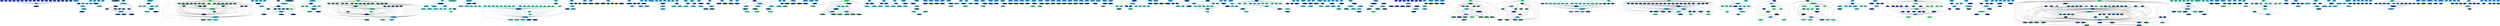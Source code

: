 digraph G {
  Ti1107_4166 [shape=ellipse, fillcolor="#0927C0", style="filled", ];
  Ti1148_4224 [shape=ellipse, fillcolor="#0927C0", style="filled", ];
  Ti1150_4228 [shape=ellipse, fillcolor="#0493E0", style="filled", ];
  Ti1156_4240 [shape=ellipse, fillcolor="#0DBBA0", style="filled", ];
  Ti1168_4261 [shape=ellipse, fillcolor="#124F80", style="filled", ];
  Ti1175_4257 [shape=ellipse, fillcolor="#124F80", style="filled", ];
  Ti1177_4249 [shape=ellipse, fillcolor="#0927C0", style="filled", ];
  Ti1180_4270 [shape=ellipse, fillcolor="#0DBBA0", style="filled", ];
  Ti1182_4268 [shape=ellipse, fillcolor="#0927C0", style="filled", ];
  Ti1190_4320 [shape=ellipse, fillcolor="#0DBBA0", style="filled", ];
  Ti1215_4297 [shape=ellipse, fillcolor="#1B7740", style="filled", ];
  Ti1222_4279 [shape=ellipse, fillcolor="#0DBBA0", style="filled", ];
  Ti1225_4332 [shape=ellipse, fillcolor="#0DBBA0", style="filled", ];
  Ti1237_4353 [shape=ellipse, fillcolor="#124F80", style="filled", ];
  Ti1244_4349 [shape=ellipse, fillcolor="#124F80", style="filled", ];
  Ti1246_4341 [shape=ellipse, fillcolor="#0927C0", style="filled", ];
  Ti1249_4362 [shape=ellipse, fillcolor="#0DBBA0", style="filled", ];
  Ti1251_4360 [shape=ellipse, fillcolor="#0927C0", style="filled", ];
  Ti1259_4411 [shape=ellipse, fillcolor="#0DBBA0", style="filled", ];
  Ti1284_4388 [shape=ellipse, fillcolor="#1B7740", style="filled", ];
  Ti1291_4370 [shape=ellipse, fillcolor="#0DBBA0", style="filled", ];
  Ti1302_4434 [shape=ellipse, fillcolor="#0DBBA0", style="filled", ];
  Ti1305_4418 [shape=ellipse, fillcolor="#0DBBA0", style="filled", ];
  Ti1308_4425 [shape=ellipse, fillcolor="#0493E0", style="filled", ];
  Ti1309_4424 [shape=ellipse, fillcolor="#0DBBA0", style="filled", ];
  Ti1313_4422 [shape=ellipse, fillcolor="#0493E0", style="filled", ];
  Ti1316_4447 [shape=ellipse, fillcolor="#0DBBA0", style="filled", ];
  Ti1319_4445 [shape=ellipse, fillcolor="#0927C0", style="filled", ];
  Ti1320_4449 [shape=ellipse, fillcolor="#0DBBA0", style="filled", ];
  Ti1326_4454 [shape=ellipse, fillcolor="#0DBBA0", style="filled", ];
  Ti1332_4483 [shape=ellipse, fillcolor="#0927C0", style="filled", ];
  Ti1349_4464 [shape=ellipse, fillcolor="#0DBBA0", style="filled", ];
  Ti1353_4462 [shape=ellipse, fillcolor="#0927C0", style="filled", ];
  Ti1360_4494 [shape=ellipse, fillcolor="#0493E0", style="filled", ];
  Ti1366_4513 [shape=ellipse, fillcolor="#0927C0", style="filled", ];
  Ti1388_4522 [shape=ellipse, fillcolor="#0927C0", style="filled", ];
  Ti1393_4538 [shape=ellipse, fillcolor="#0927C0", style="filled", ];
  Ti1395_4537 [shape=ellipse, fillcolor="#0927C0", style="filled", ];
  Ti1434_4549 [shape=ellipse, fillcolor="#0927C0", style="filled", ];
  Ti1436_4589 [shape=ellipse, fillcolor="#0493E0", style="filled", ];
  Ti1438_4588 [shape=ellipse, fillcolor="#0493E0", style="filled", ];
  Ti1446_4598 [shape=ellipse, fillcolor="#0493E0", style="filled", ];
  Ti1447_4682 [shape=ellipse, fillcolor="#0DBBA0", style="filled", ];
  Ti1468_4618 [shape=ellipse, fillcolor="#0DBBA0", style="filled", ];
  Ti1514_4722 [shape=ellipse, fillcolor="#0DBBA0", style="filled", ];
  Ti1548_4788 [shape=ellipse, fillcolor="#0DBBA0", style="filled", ];
  Ti1680_4897 [shape=ellipse, fillcolor="#0DBBA0", style="filled", ];
  Ti1742_4929 [shape=ellipse, fillcolor="#124F80", style="filled", ];
  Ti1769_4934 [shape=ellipse, fillcolor="#124F80", style="filled", ];
  Ti1826_5053 [shape=ellipse, fillcolor="#0927C0", style="filled", ];
  Ti1848_5069 [shape=ellipse, fillcolor="#0927C0", style="filled", ];
  Ti1878_5100 [shape=ellipse, fillcolor="#0927C0", style="filled", ];
  Ti1897_5144 [shape=ellipse, fillcolor="#16E360", style="filled", ];
  Ti1898_5145 [shape=ellipse, fillcolor="#124F80", style="filled", ];
  Ti1899_5146 [shape=ellipse, fillcolor="#0DBBA0", style="filled", ];
  Ti1902_5141 [shape=ellipse, fillcolor="#16E360", style="filled", ];
  Ti1903_5142 [shape=ellipse, fillcolor="#124F80", style="filled", ];
  Ti1904_5143 [shape=ellipse, fillcolor="#0DBBA0", style="filled", ];
  Ti1907_5138 [shape=ellipse, fillcolor="#16E360", style="filled", ];
  Ti1908_5139 [shape=ellipse, fillcolor="#124F80", style="filled", ];
  Ti1909_5140 [shape=ellipse, fillcolor="#0DBBA0", style="filled", ];
  Ti1944_5195 [shape=ellipse, fillcolor="#0493E0", style="filled", ];
  Ti1946_5188 [shape=ellipse, fillcolor="#0493E0", style="filled", ];
  Ti1951_5207 [shape=ellipse, fillcolor="#0927C0", style="filled", ];
  Ti1953_5197 [shape=ellipse, fillcolor="#0927C0", style="filled", ];
  Ti1959_5201 [shape=ellipse, fillcolor="#0927C0", style="filled", ];
  Ti1964_5214 [shape=ellipse, fillcolor="#0927C0", style="filled", ];
  Ti1966_5215 [shape=ellipse, fillcolor="#0493E0", style="filled", ];
  Ti1968_5212 [shape=ellipse, fillcolor="#0DBBA0", style="filled", ];
  Ti1982_5348 [shape=ellipse, fillcolor="#1B7740", style="filled", ];
  Ti1993_5337 [shape=ellipse, fillcolor="#1B7740", style="filled", ];
  Ti2006_5324 [shape=ellipse, fillcolor="#1B7740", style="filled", ];
  Ti2014_5316 [shape=ellipse, fillcolor="#1B7740", style="filled", ];
  Ti2025_5305 [shape=ellipse, fillcolor="#1B7740", style="filled", ];
  Ti2041_5287 [shape=ellipse, fillcolor="#1B7740", style="filled", ];
  Ti2067_5259 [shape=ellipse, fillcolor="#0493E0", style="filled", ];
  Ti2463_6147 [shape=ellipse, fillcolor="#0DBBA0", style="filled", ];
  Ti2464_6146 [shape=ellipse, fillcolor="#0DBBA0", style="filled", ];
  Ti2469_6156 [shape=ellipse, fillcolor="#0DBBA0", style="filled", ];
  Ti2470_6155 [shape=ellipse, fillcolor="#0DBBA0", style="filled", ];
  Ti2475_6164 [shape=ellipse, fillcolor="#0DBBA0", style="filled", ];
  Ti2476_6163 [shape=ellipse, fillcolor="#0493E0", style="filled", ];
  Ti254_6440 [shape=ellipse, fillcolor="#0DBBA0", style="filled", ];
  Ti255_6441 [shape=ellipse, fillcolor="#0927C0", style="filled", ];
  Ti256_6442 [shape=ellipse, fillcolor="#0493E0", style="filled", ];
  Ti259_6430 [shape=ellipse, fillcolor="#1B7740", style="filled", ];
  Ti260_6433 [shape=ellipse, fillcolor="#16E360", style="filled", ];
  Ti261_6434 [shape=ellipse, fillcolor="#124F80", style="filled", ];
  Ti262_6435 [shape=ellipse, fillcolor="#0DBBA0", style="filled", ];
  Ti263_6436 [shape=ellipse, fillcolor="#0927C0", style="filled", ];
  Ti264_6437 [shape=ellipse, fillcolor="#0493E0", style="filled", ];
  Ti266_6432 [shape=ellipse, fillcolor="#0493E0", style="filled", ];
  Ti267_6426 [shape=ellipse, fillcolor="#0927C0", style="filled", ];
  Ti269_6428 [shape=ellipse, fillcolor="#0493E0", style="filled", ];
  Ti270_6423 [shape=ellipse, fillcolor="#0927C0", style="filled", ];
  Ti272_6425 [shape=ellipse, fillcolor="#0493E0", style="filled", ];
  Ti273_6420 [shape=ellipse, fillcolor="#0927C0", style="filled", ];
  Ti275_6422 [shape=ellipse, fillcolor="#0493E0", style="filled", ];
  Ti276_6417 [shape=ellipse, fillcolor="#0927C0", style="filled", ];
  Ti278_6419 [shape=ellipse, fillcolor="#0493E0", style="filled", ];
  Ti279_6411 [shape=ellipse, fillcolor="#0DBBA0", style="filled", ];
  Ti280_6414 [shape=ellipse, fillcolor="#0927C0", style="filled", ];
  Ti282_6415 [shape=ellipse, fillcolor="#0493E0", style="filled", ];
  Ti284_6413 [shape=ellipse, fillcolor="#0493E0", style="filled", ];
  Ti285_6405 [shape=ellipse, fillcolor="#0DBBA0", style="filled", ];
  Ti286_6408 [shape=ellipse, fillcolor="#0927C0", style="filled", ];
  Ti290_6407 [shape=ellipse, fillcolor="#0493E0", style="filled", ];
  Ti291_6402 [shape=ellipse, fillcolor="#0927C0", style="filled", ];
  Ti293_6404 [shape=ellipse, fillcolor="#0493E0", style="filled", ];
  Ti294_6399 [shape=ellipse, fillcolor="#0DBBA0", style="filled", ];
  Ti295_6400 [shape=ellipse, fillcolor="#0927C0", style="filled", ];
  Ti296_6401 [shape=ellipse, fillcolor="#0493E0", style="filled", ];
  Ti297_6396 [shape=ellipse, fillcolor="#0927C0", style="filled", ];
  Ti299_6398 [shape=ellipse, fillcolor="#0493E0", style="filled", ];
  Ti300_6393 [shape=ellipse, fillcolor="#0927C0", style="filled", ];
  Ti302_6395 [shape=ellipse, fillcolor="#0493E0", style="filled", ];
  Ti303_6390 [shape=ellipse, fillcolor="#0DBBA0", style="filled", ];
  Ti304_6391 [shape=ellipse, fillcolor="#0927C0", style="filled", ];
  Ti305_6392 [shape=ellipse, fillcolor="#0493E0", style="filled", ];
  Ti306_6387 [shape=ellipse, fillcolor="#0927C0", style="filled", ];
  Ti308_6389 [shape=ellipse, fillcolor="#0493E0", style="filled", ];
  Ti309_6384 [shape=ellipse, fillcolor="#0927C0", style="filled", ];
  Ti311_6386 [shape=ellipse, fillcolor="#0493E0", style="filled", ];
  Ti312_6381 [shape=ellipse, fillcolor="#0927C0", style="filled", ];
  Ti314_6383 [shape=ellipse, fillcolor="#0493E0", style="filled", ];
  Ti315_6378 [shape=ellipse, fillcolor="#0927C0", style="filled", ];
  Ti317_6380 [shape=ellipse, fillcolor="#0493E0", style="filled", ];
  Ti318_6375 [shape=ellipse, fillcolor="#0DBBA0", style="filled", ];
  Ti319_6376 [shape=ellipse, fillcolor="#0927C0", style="filled", ];
  Ti320_6377 [shape=ellipse, fillcolor="#0493E0", style="filled", ];
  Ti321_6372 [shape=ellipse, fillcolor="#0DBBA0", style="filled", ];
  Ti322_6373 [shape=ellipse, fillcolor="#0927C0", style="filled", ];
  Ti323_6374 [shape=ellipse, fillcolor="#0493E0", style="filled", ];
  Ti324_6369 [shape=ellipse, fillcolor="#0927C0", style="filled", ];
  Ti326_6371 [shape=ellipse, fillcolor="#0493E0", style="filled", ];
  Ti327_6366 [shape=ellipse, fillcolor="#0927C0", style="filled", ];
  Ti329_6368 [shape=ellipse, fillcolor="#0493E0", style="filled", ];
  Ti330_6363 [shape=ellipse, fillcolor="#0927C0", style="filled", ];
  Ti332_6365 [shape=ellipse, fillcolor="#0493E0", style="filled", ];
  Ti333_6360 [shape=ellipse, fillcolor="#0927C0", style="filled", ];
  Ti335_6362 [shape=ellipse, fillcolor="#0493E0", style="filled", ];
  Ti336_6357 [shape=ellipse, fillcolor="#0927C0", style="filled", ];
  Ti338_6359 [shape=ellipse, fillcolor="#0493E0", style="filled", ];
  Ti339_6354 [shape=ellipse, fillcolor="#0927C0", style="filled", ];
  Ti341_6356 [shape=ellipse, fillcolor="#0493E0", style="filled", ];
  Ti342_6351 [shape=ellipse, fillcolor="#0927C0", style="filled", ];
  Ti344_6353 [shape=ellipse, fillcolor="#0493E0", style="filled", ];
  Ti350_6344 [shape=ellipse, fillcolor="#0927C0", style="filled", ];
  Ti351_6345 [shape=ellipse, fillcolor="#0493E0", style="filled", ];
  Ti360_6325 [shape=ellipse, fillcolor="#0927C0", style="filled", ];
  Ti361_6328 [shape=ellipse, fillcolor="#0493E0", style="filled", ];
  Ti364_6327 [shape=ellipse, fillcolor="#0493E0", style="filled", ];
  Ti365_6319 [shape=ellipse, fillcolor="#0DBBA0", style="filled", ];
  Ti366_6320 [shape=ellipse, fillcolor="#0927C0", style="filled", ];
  Ti367_6321 [shape=ellipse, fillcolor="#0493E0", style="filled", ];
  Ti368_3196 [shape=ellipse, fillcolor="#0927C0", style="filled", ];
  Ti369_3197 [shape=ellipse, fillcolor="#0493E0", style="filled", ];
  Ti374_3236 [shape=ellipse, fillcolor="#124F80", style="filled", ];
  Ti377_3233 [shape=ellipse, fillcolor="#0DBBA0", style="filled", ];
  Ti393_3215 [shape=ellipse, fillcolor="#0927C0", style="filled", ];
  Ti394_3216 [shape=ellipse, fillcolor="#0493E0", style="filled", ];
  Ti395_3213 [shape=ellipse, fillcolor="#0927C0", style="filled", ];
  Ti396_3214 [shape=ellipse, fillcolor="#0493E0", style="filled", ];
  Ti398_3242 [shape=ellipse, fillcolor="#0927C0", style="filled", ];
  Ti406_3286 [shape=ellipse, fillcolor="#0DBBA0", style="filled", ];
  Ti407_3284 [shape=ellipse, fillcolor="#0927C0", style="filled", ];
  Ti436_3257 [shape=ellipse, fillcolor="#0927C0", style="filled", ];
  Ti437_3324 [shape=ellipse, fillcolor="#0927C0", style="filled", ];
  Ti448_3311 [shape=ellipse, fillcolor="#124F80", style="filled", ];
  Ti452_3305 [shape=ellipse, fillcolor="#16E360", style="filled", ];
  Ti454_3306 [shape=ellipse, fillcolor="#124F80", style="filled", ];
  Ti458_3299 [shape=ellipse, fillcolor="#124F80", style="filled", ];
  Ti460_3300 [shape=ellipse, fillcolor="#0DBBA0", style="filled", ];
  Ti465_3297 [shape=ellipse, fillcolor="#0927C0", style="filled", ];
  Ti470_3334 [shape=ellipse, fillcolor="#0DBBA0", style="filled", ];
  Ti471_3335 [shape=ellipse, fillcolor="#0927C0", style="filled", ];
  Ti472_3336 [shape=ellipse, fillcolor="#0493E0", style="filled", ];
  Ti476_3343 [shape=ellipse, fillcolor="#0493E0", style="filled", ];
  Ti482_3346 [shape=ellipse, fillcolor="#0927C0", style="filled", ];
  Ti484_3357 [shape=ellipse, fillcolor="#0493E0", style="filled", ];
  Ti489_3355 [shape=ellipse, fillcolor="#0493E0", style="filled", ];
  Ti496_3362 [shape=ellipse, fillcolor="#0493E0", style="filled", ];
  Ti506_3381 [shape=ellipse, fillcolor="#124F80", style="filled", ];
  Ti508_3375 [shape=ellipse, fillcolor="#124F80", style="filled", ];
  Ti509_3379 [shape=ellipse, fillcolor="#0493E0", style="filled", ];
  Ti510_3376 [shape=ellipse, fillcolor="#0DBBA0", style="filled", ];
  Ti512_3377 [shape=ellipse, fillcolor="#0493E0", style="filled", ];
  Ti518_3404 [shape=ellipse, fillcolor="#124F80", style="filled", ];
  Ti525_3395 [shape=ellipse, fillcolor="#16E360", style="filled", ];
  Ti529_3398 [shape=ellipse, fillcolor="#124F80", style="filled", ];
  Ti531_3391 [shape=ellipse, fillcolor="#124F80", style="filled", ];
  Ti532_3393 [shape=ellipse, fillcolor="#0DBBA0", style="filled", ];
  Ti533_3392 [shape=ellipse, fillcolor="#0927C0", style="filled", ];
  Ti544_3453 [shape=ellipse, fillcolor="#0927C0", style="filled", ];
  Ti549_3448 [shape=ellipse, fillcolor="#0927C0", style="filled", ];
  Ti555_3442 [shape=ellipse, fillcolor="#0927C0", style="filled", ];
  Ti562_3435 [shape=ellipse, fillcolor="#0927C0", style="filled", ];
  Ti573_3413 [shape=ellipse, fillcolor="#0927C0", style="filled", ];
  Ti594_3485 [shape=ellipse, fillcolor="#0493E0", style="filled", ];
  Ti598_3504 [shape=ellipse, fillcolor="#0927C0", style="filled", ];
  Ti599_3505 [shape=ellipse, fillcolor="#0493E0", style="filled", ];
  Ti600_3502 [shape=ellipse, fillcolor="#0927C0", style="filled", ];
  Ti601_3503 [shape=ellipse, fillcolor="#0493E0", style="filled", ];
  Ti604_3498 [shape=ellipse, fillcolor="#0927C0", style="filled", ];
  Ti605_3499 [shape=ellipse, fillcolor="#0493E0", style="filled", ];
  Ti627_3534 [shape=ellipse, fillcolor="#1B7740", style="filled", ];
  Ti629_3545 [shape=ellipse, fillcolor="#1B7740", style="filled", ];
  Ti631_3542 [shape=ellipse, fillcolor="#1B7740", style="filled", ];
  Ti633_3543 [shape=ellipse, fillcolor="#1B7740", style="filled", ];
  Ti634_3541 [shape=ellipse, fillcolor="#1B7740", style="filled", ];
  Ti636_3537 [shape=ellipse, fillcolor="#1B7740", style="filled", ];
  Ti637_3539 [shape=ellipse, fillcolor="#16E360", style="filled", ];
  Ti638_3538 [shape=ellipse, fillcolor="#0927C0", style="filled", ];
  Ti640_3549 [shape=ellipse, fillcolor="#1B7740", style="filled", ];
  Ti646_3560 [shape=ellipse, fillcolor="#1B7740", style="filled", ];
  Ti647_3558 [shape=ellipse, fillcolor="#1B7740", style="filled", ];
  Ti650_3553 [shape=ellipse, fillcolor="#124F80", style="filled", ];
  Ti654_3590 [shape=ellipse, fillcolor="#124F80", style="filled", ];
  Ti655_3589 [shape=ellipse, fillcolor="#0DBBA0", style="filled", ];
  Ti673_3569 [shape=ellipse, fillcolor="#0DBBA0", style="filled", ];
  Ti675_3568 [shape=ellipse, fillcolor="#0DBBA0", style="filled", ];
  Ti680_3637 [shape=ellipse, fillcolor="#124F80", style="filled", ];
  Ti681_3636 [shape=ellipse, fillcolor="#124F80", style="filled", ];
  Ti698_3618 [shape=ellipse, fillcolor="#16E360", style="filled", ];
  Ti699_3614 [shape=ellipse, fillcolor="#16E360", style="filled", ];
  Ti707_3610 [shape=ellipse, fillcolor="#124F80", style="filled", ];
  Ti709_3605 [shape=ellipse, fillcolor="#124F80", style="filled", ];
  Ti710_3607 [shape=ellipse, fillcolor="#0DBBA0", style="filled", ];
  Ti711_3606 [shape=ellipse, fillcolor="#0493E0", style="filled", ];
  Ti721_3645 [shape=ellipse, fillcolor="#0927C0", style="filled", ];
  Ti745_3696 [shape=ellipse, fillcolor="#16E360", style="filled", ];
  Ti752_3701 [shape=ellipse, fillcolor="#16E360", style="filled", ];
  Ti755_3707 [shape=ellipse, fillcolor="#16E360", style="filled", ];
  Ti757_3708 [shape=ellipse, fillcolor="#16E360", style="filled", ];
  Ti759_3715 [shape=ellipse, fillcolor="#16E360", style="filled", ];
  Ti761_3709 [shape=ellipse, fillcolor="#16E360", style="filled", ];
  Ti763_3712 [shape=ellipse, fillcolor="#124F80", style="filled", ];
  Ti765_3710 [shape=ellipse, fillcolor="#0493E0", style="filled", ];
  Ti767_3721 [shape=ellipse, fillcolor="#124F80", style="filled", ];
  Ti769_3722 [shape=ellipse, fillcolor="#0DBBA0", style="filled", ];
  Ti772_3724 [shape=ellipse, fillcolor="#0DBBA0", style="filled", ];
  Ti774_3725 [shape=ellipse, fillcolor="#0493E0", style="filled", ];
  Ti778_3734 [shape=ellipse, fillcolor="#0927C0", style="filled", ];
  Ti782_3737 [shape=ellipse, fillcolor="#0927C0", style="filled", ];
  Ti785_3765 [shape=ellipse, fillcolor="#16E360", style="filled", ];
  Ti789_3761 [shape=ellipse, fillcolor="#16E360", style="filled", ];
  Ti800_3775 [shape=ellipse, fillcolor="#0927C0", style="filled", ];
  Ti819_3799 [shape=ellipse, fillcolor="#124F80", style="filled", ];
  Ti829_3810 [shape=ellipse, fillcolor="#0927C0", style="filled", ];
  Ti834_3803 [shape=ellipse, fillcolor="#0927C0", style="filled", ];
  Ti838_3836 [shape=ellipse, fillcolor="#0493E0", style="filled", ];
  Ti840_3832 [shape=ellipse, fillcolor="#0927C0", style="filled", ];
  Ti855_3948 [shape=ellipse, fillcolor="#124F80", style="filled", ];
  Ti879_3919 [shape=ellipse, fillcolor="#1B7740", style="filled", ];
  Ti880_3916 [shape=ellipse, fillcolor="#1B7740", style="filled", ];
  Ti882_3917 [shape=ellipse, fillcolor="#124F80", style="filled", ];
  Ti883_3915 [shape=ellipse, fillcolor="#1B7740", style="filled", ];
  Ti889_3911 [shape=ellipse, fillcolor="#1B7740", style="filled", ];
  Ti897_3898 [shape=ellipse, fillcolor="#1B7740", style="filled", ];
  Ti901_3890 [shape=ellipse, fillcolor="#1B7740", style="filled", ];
  Ti910_3880 [shape=ellipse, fillcolor="#124F80", style="filled", ];
  Ti912_3879 [shape=ellipse, fillcolor="#124F80", style="filled", ];
  Ti918_3874 [shape=ellipse, fillcolor="#124F80", style="filled", ];
  Ti920_3875 [shape=ellipse, fillcolor="#1B7740", style="filled", ];
  Ti926_3865 [shape=ellipse, fillcolor="#0DBBA0", style="filled", ];
  Ti934_3976 [shape=ellipse, fillcolor="#124F80", style="filled", ];
  Ti935_3977 [shape=ellipse, fillcolor="#0DBBA0", style="filled", ];
  Ti936_3973 [shape=ellipse, fillcolor="#124F80", style="filled", ];
  Ti938_3974 [shape=ellipse, fillcolor="#0DBBA0", style="filled", ];
  Ti939_3959 [shape=ellipse, fillcolor="#124F80", style="filled", ];
  Ti940_3970 [shape=ellipse, fillcolor="#124F80", style="filled", ];
  Ti950_3954 [shape=ellipse, fillcolor="#0927C0", style="filled", ];
  abc_2843 [shape=ellipse, fillcolor="#0927C0", style="filled", ];
  and_group_2990 [shape=ellipse, fillcolor="#0493E0", style="filled", ];
  and_group_2999 [shape=ellipse, fillcolor="#0493E0", style="filled", ];
  and_group_3013 [shape=ellipse, fillcolor="#0493E0", style="filled", ];
  col_3155 [shape=ellipse, fillcolor="#0DBBA0", style="filled", ];
  cur_3074 [shape=ellipse, fillcolor="#0493E0", style="filled", ];
  cur_3090 [shape=ellipse, fillcolor="#0493E0", style="filled", ];
  cur_3097 [shape=ellipse, fillcolor="#0493E0", style="filled", ];
  cur_3124 [shape=ellipse, fillcolor="#0493E0", style="filled", ];
  cur_3129 [shape=ellipse, fillcolor="#0493E0", style="filled", ];
  d_3166 [shape=ellipse, fillcolor="#0DBBA0", style="filled", ];
  dconst_2906 [shape=ellipse, fillcolor="#0DBBA0", style="filled", ];
  dconst_2918 [shape=ellipse, fillcolor="#0927C0", style="filled", ];
  dconst_2928 [shape=ellipse, fillcolor="#0927C0", style="filled", ];
  dconst_2935 [shape=ellipse, fillcolor="#0DBBA0", style="filled", ];
  dest_2730 [shape=ellipse, fillcolor="#0927C0", style="filled", ];
  dest_2749 [shape=ellipse, fillcolor="#0927C0", style="filled", ];
  dest_2753 [shape=ellipse, fillcolor="#0927C0", style="filled", ];
  dest_2762 [shape=ellipse, fillcolor="#0DBBA0", style="filled", ];
  dirvec_2861 [shape=ellipse, fillcolor="#0493E0", style="filled", ];
  dirvec_2870 [shape=ellipse, fillcolor="#0493E0", style="filled", ];
  dirvec_2876 [shape=ellipse, fillcolor="#0927C0", style="filled", ];
  dirvec_2895 [shape=ellipse, fillcolor="#0927C0", style="filled", ];
  dirvec_2901 [shape=ellipse, fillcolor="#0DBBA0", style="filled", ];
  dirvec_2924 [shape=ellipse, fillcolor="#124F80", style="filled", ];
  dirvec_2942 [shape=ellipse, fillcolor="#0DBBA0", style="filled", ];
  dirvec_2953 [shape=ellipse, fillcolor="#0DBBA0", style="filled", ];
  dirvec_2956 [shape=ellipse, fillcolor="#0927C0", style="filled", ];
  dirvec_3000 [shape=ellipse, fillcolor="#0927C0", style="filled", ];
  dirvec_3004 [shape=ellipse, fillcolor="#124F80", style="filled", ];
  dirvec_3008 [shape=ellipse, fillcolor="#0493E0", style="filled", ];
  dirvec_3010 [shape=ellipse, fillcolor="#0927C0", style="filled", ];
  dirvec_3014 [shape=ellipse, fillcolor="#0927C0", style="filled", ];
  dirvec_3018 [shape=ellipse, fillcolor="#124F80", style="filled", ];
  dirvec_3022 [shape=ellipse, fillcolor="#0493E0", style="filled", ];
  dirvec_3024 [shape=ellipse, fillcolor="#0927C0", style="filled", ];
  dirvec_3026 [shape=ellipse, fillcolor="#0DBBA0", style="filled", ];
  dirvec_3033 [shape=ellipse, fillcolor="#0DBBA0", style="filled", ];
  dirvec_3045 [shape=ellipse, fillcolor="#0493E0", style="filled", ];
  dirvec_3049 [shape=ellipse, fillcolor="#0493E0", style="filled", ];
  dirvec_3053 [shape=ellipse, fillcolor="#0927C0", style="filled", ];
  dirvec_group_3056 [shape=ellipse, fillcolor="#16E360", style="filled", ];
  dirvec_group_3061 [shape=ellipse, fillcolor="#0DBBA0", style="filled", ];
  form_5229 [shape=ellipse, fillcolor="#0493E0", style="filled", ];
  g_7062 [shape=ellipse, fillcolor="#0927C0", style="filled", ];
  g_7073 [shape=ellipse, fillcolor="#16E360", style="filled", ];
  g_7074 [shape=ellipse, fillcolor="#0DBBA0", style="filled", ];
  g_7101 [shape=ellipse, fillcolor="#16E360", style="filled", ];
  g_7102 [shape=ellipse, fillcolor="#124F80", style="filled", ];
  g_7108 [shape=ellipse, fillcolor="#16E360", style="filled", ];
  g_7127 [shape=ellipse, fillcolor="#1B7740", style="filled", ];
  g_7142 [shape=ellipse, fillcolor="#16E360", style="filled", ];
  g_7175 [shape=ellipse, fillcolor="#1B7740", style="filled", ];
  g_7202 [shape=ellipse, fillcolor="#0927C0", style="filled", ];
  g_7277 [shape=ellipse, fillcolor="#0927C0", style="filled", ];
  g_7278 [shape=ellipse, fillcolor="#0493E0", style="filled", ];
  g_7299 [shape=ellipse, fillcolor="#0DBBA0", style="filled", ];
  g_7304 [shape=ellipse, fillcolor="#200B20", style="filled", ];
  g_7305 [shape=ellipse, fillcolor="#1B7740", style="filled", ];
  g_7306 [shape=ellipse, fillcolor="#1B7740", style="filled", ];
  g_7313 [shape=ellipse, fillcolor="#124F80", style="filled", ];
  g_7320 [shape=ellipse, fillcolor="#124F80", style="filled", ];
  g_7326 [shape=ellipse, fillcolor="#124F80", style="filled", ];
  g_7328 [shape=ellipse, fillcolor="#124F80", style="filled", ];
  g_7329 [shape=ellipse, fillcolor="#124F80", style="filled", ];
  g_7332 [shape=ellipse, fillcolor="#1B7740", style="filled", ];
  g_7333 [shape=ellipse, fillcolor="#124F80", style="filled", ];
  g_7334 [shape=ellipse, fillcolor="#124F80", style="filled", ];
  g_7335 [shape=ellipse, fillcolor="#124F80", style="filled", ];
  g_7345 [shape=ellipse, fillcolor="#0927C0", style="filled", ];
  g_7367 [shape=ellipse, fillcolor="#0927C0", style="filled", ];
  g_7368 [shape=ellipse, fillcolor="#0493E0", style="filled", ];
  g_7369 [shape=ellipse, fillcolor="#0927C0", style="filled", ];
  g_7370 [shape=ellipse, fillcolor="#0493E0", style="filled", ];
  g_7391 [shape=ellipse, fillcolor="#0927C0", style="filled", ];
  g_7398 [shape=ellipse, fillcolor="#0927C0", style="filled", ];
  g_7399 [shape=ellipse, fillcolor="#0493E0", style="filled", ];
  g_7412 [shape=ellipse, fillcolor="#0927C0", style="filled", ];
  g_7415 [shape=ellipse, fillcolor="#0927C0", style="filled", ];
  g_7418 [shape=ellipse, fillcolor="#0927C0", style="filled", ];
  g_7421 [shape=ellipse, fillcolor="#0927C0", style="filled", ];
  g_7424 [shape=ellipse, fillcolor="#0927C0", style="filled", ];
  g_7429 [shape=ellipse, fillcolor="#0927C0", style="filled", ];
  g_7430 [shape=ellipse, fillcolor="#0493E0", style="filled", ];
  g_7469 [shape=ellipse, fillcolor="#124F80", style="filled", ];
  g_7478 [shape=ellipse, fillcolor="#0DBBA0", style="filled", ];
  g_7495 [shape=ellipse, fillcolor="#124F80", style="filled", ];
  g_7496 [shape=ellipse, fillcolor="#124F80", style="filled", ];
  g_7497 [shape=ellipse, fillcolor="#16E360", style="filled", ];
  g_7498 [shape=ellipse, fillcolor="#124F80", style="filled", ];
  g_7501 [shape=ellipse, fillcolor="#124F80", style="filled", ];
  g_7504 [shape=ellipse, fillcolor="#124F80", style="filled", ];
  g_7531 [shape=ellipse, fillcolor="#1B7740", style="filled", ];
  g_7615 [shape=ellipse, fillcolor="#0DBBA0", style="filled", ];
  group_id_3065 [shape=ellipse, fillcolor="#0493E0", style="filled", ];
  group_id_3112 [shape=ellipse, fillcolor="#0493E0", style="filled", ];
  group_id_3119 [shape=ellipse, fillcolor="#0493E0", style="filled", ];
  group_id_3131 [shape=ellipse, fillcolor="#0927C0", style="filled", ];
  group_id_3152 [shape=ellipse, fillcolor="#0DBBA0", style="filled", ];
  group_id_3157 [shape=ellipse, fillcolor="#0927C0", style="filled", ];
  group_id_3161 [shape=ellipse, fillcolor="#0DBBA0", style="filled", ];
  group_id_3649 [shape=ellipse, fillcolor="#0DBBA0", style="filled", ];
  head_4264 [shape=ellipse, fillcolor="#0DBBA0", style="filled", ];
  head_4356 [shape=ellipse, fillcolor="#0DBBA0", style="filled", ];
  head_4440 [shape=ellipse, fillcolor="#0DBBA0", style="filled", ];
  head_4490 [shape=ellipse, fillcolor="#0927C0", style="filled", ];
  i0_2865 [shape=ellipse, fillcolor="#1B7740", style="filled", ];
  i1_2866 [shape=ellipse, fillcolor="#16E360", style="filled", ];
  i2_2867 [shape=ellipse, fillcolor="#0927C0", style="filled", ];
  iand_2984 [shape=ellipse, fillcolor="#0DBBA0", style="filled", ];
  iand_ofs_2989 [shape=ellipse, fillcolor="#0927C0", style="filled", ];
  iand_ofs_2998 [shape=ellipse, fillcolor="#0DBBA0", style="filled", ];
  iand_ofs_3012 [shape=ellipse, fillcolor="#0DBBA0", style="filled", ];
  icount_3147 [shape=ellipse, fillcolor="#0927C0", style="filled", ];
  id_2823 [shape=ellipse, fillcolor="#0927C0", style="filled", ];
  index_2900 [shape=ellipse, fillcolor="#0927C0", style="filled", ];
  index_2923 [shape=ellipse, fillcolor="#0DBBA0", style="filled", ];
  index_2941 [shape=ellipse, fillcolor="#0927C0", style="filled", ];
  index_2954 [shape=ellipse, fillcolor="#0927C0", style="filled", ];
  index_2959 [shape=ellipse, fillcolor="#0DBBA0", style="filled", ];
  index_3042 [shape=ellipse, fillcolor="#0927C0", style="filled", ];
  index_3059 [shape=ellipse, fillcolor="#124F80", style="filled", ];
  index_3086 [shape=ellipse, fillcolor="#0927C0", style="filled", ];
  index_3153 [shape=ellipse, fillcolor="#0493E0", style="filled", ];
  index_3158 [shape=ellipse, fillcolor="#0493E0", style="filled", ];
  index_3162 [shape=ellipse, fillcolor="#0927C0", style="filled", ];
  index_3167 [shape=ellipse, fillcolor="#0927C0", style="filled", ];
  index_3169 [shape=ellipse, fillcolor="#0927C0", style="filled", ];
  index_3172 [shape=ellipse, fillcolor="#0DBBA0", style="filled", ];
  index_3174 [shape=ellipse, fillcolor="#0927C0", style="filled", ];
  index_3178 [shape=ellipse, fillcolor="#0927C0", style="filled", ];
  inv_2739 [shape=ellipse, fillcolor="#0927C0", style="filled", ];
  iobj_4273 [shape=ellipse, fillcolor="#124F80", style="filled", ];
  iobj_4364 [shape=ellipse, fillcolor="#124F80", style="filled", ];
  isrot_p_5231 [shape=ellipse, fillcolor="#0927C0", style="filled", ];
  item_5208 [shape=ellipse, fillcolor="#0927C0", style="filled", ];
  length_2852 [shape=ellipse, fillcolor="#0493E0", style="filled", ];
  length_2854 [shape=ellipse, fillcolor="#0493E0", style="filled", ];
  line_3110 [shape=ellipse, fillcolor="#0927C0", style="filled", ];
  line_3117 [shape=ellipse, fillcolor="#0927C0", style="filled", ];
  line_3137 [shape=ellipse, fillcolor="#0DBBA0", style="filled", ];
  m_2860 [shape=ellipse, fillcolor="#124F80", style="filled", ];
  m_2869 [shape=ellipse, fillcolor="#0927C0", style="filled", ];
  m_2875 [shape=ellipse, fillcolor="#0493E0", style="filled", ];
  m_2881 [shape=ellipse, fillcolor="#0493E0", style="filled", ];
  m_2886 [shape=ellipse, fillcolor="#0493E0", style="filled", ];
  m_2894 [shape=ellipse, fillcolor="#0493E0", style="filled", ];
  m_2904 [shape=ellipse, fillcolor="#0927C0", style="filled", ];
  m_2917 [shape=ellipse, fillcolor="#0493E0", style="filled", ];
  m_2934 [shape=ellipse, fillcolor="#0927C0", style="filled", ];
  m_2945 [shape=ellipse, fillcolor="#0927C0", style="filled", ];
  m_2948 [shape=ellipse, fillcolor="#0927C0", style="filled", ];
  m_2951 [shape=ellipse, fillcolor="#0927C0", style="filled", ];
  m_2963 [shape=ellipse, fillcolor="#0493E0", style="filled", ];
  m_2973 [shape=ellipse, fillcolor="#0493E0", style="filled", ];
  m_2978 [shape=ellipse, fillcolor="#0927C0", style="filled", ];
  m_3028 [shape=ellipse, fillcolor="#0927C0", style="filled", ];
  m_3030 [shape=ellipse, fillcolor="#0493E0", style="filled", ];
  m_3032 [shape=ellipse, fillcolor="#0927C0", style="filled", ];
  m_3035 [shape=ellipse, fillcolor="#124F80", style="filled", ];
  m_shape_3246 [shape=ellipse, fillcolor="#0927C0", style="filled", ];
  m_shape_4155 [shape=ellipse, fillcolor="#0493E0", style="filled", ];
  m_shape_4501 [shape=ellipse, fillcolor="#0493E0", style="filled", ];
  m_shape_4544 [shape=ellipse, fillcolor="#0927C0", style="filled", ];
  m_shape_4596 [shape=ellipse, fillcolor="#0493E0", style="filled", ];
  m_shape_4797 [shape=ellipse, fillcolor="#0493E0", style="filled", ];
  m_shape_4858 [shape=ellipse, fillcolor="#0493E0", style="filled", ];
  m_shape_5022 [shape=ellipse, fillcolor="#0493E0", style="filled", ];
  m_surface_3844 [shape=ellipse, fillcolor="#0DBBA0", style="filled", ];
  m_tex_4001 [shape=ellipse, fillcolor="#0DBBA0", style="filled", ];
  n_2846 [shape=ellipse, fillcolor="#0DBBA0", style="filled", ];
  n_2848 [shape=ellipse, fillcolor="#0927C0", style="filled", ];
  n_2856 [shape=ellipse, fillcolor="#0927C0", style="filled", ];
  n_3138 [shape=ellipse, fillcolor="#0927C0", style="filled", ];
  next_3075 [shape=ellipse, fillcolor="#0927C0", style="filled", ];
  next_3091 [shape=ellipse, fillcolor="#200B20", style="filled", ];
  next_3098 [shape=ellipse, fillcolor="#200B20", style="filled", ];
  next_3125 [shape=ellipse, fillcolor="#0927C0", style="filled", ];
  next_3130 [shape=ellipse, fillcolor="#0DBBA0", style="filled", ];
  nr_3252 [shape=ellipse, fillcolor="#124F80", style="filled", ];
  nr_3288 [shape=ellipse, fillcolor="#0493E0", style="filled", ];
  nref_3047 [shape=ellipse, fillcolor="#0927C0", style="filled", ];
  nref_3070 [shape=ellipse, fillcolor="#0DBBA0", style="filled", ];
  nref_3076 [shape=ellipse, fillcolor="#0DBBA0", style="filled", ];
  nref_3079 [shape=ellipse, fillcolor="#0DBBA0", style="filled", ];
  nref_3092 [shape=ellipse, fillcolor="#0927C0", style="filled", ];
  nref_3099 [shape=ellipse, fillcolor="#1B7740", style="filled", ];
  nref_3108 [shape=ellipse, fillcolor="#0927C0", style="filled", ];
  nvector_3057 [shape=ellipse, fillcolor="#0DBBA0", style="filled", ];
  nvector_3062 [shape=ellipse, fillcolor="#0927C0", style="filled", ];
  nvector_3066 [shape=ellipse, fillcolor="#0927C0", style="filled", ];
  o_6752 [shape=ellipse, fillcolor="#0DBBA0", style="filled", ];
  o_6753 [shape=ellipse, fillcolor="#0DBBA0", style="filled", ];
  o_6766 [shape=ellipse, fillcolor="#0493E0", style="filled", ];
  o_6767 [shape=ellipse, fillcolor="#0493E0", style="filled", ];
  o_6768 [shape=ellipse, fillcolor="#0493E0", style="filled", ];
  o_6776 [shape=ellipse, fillcolor="#0493E0", style="filled", ];
  o_6777 [shape=ellipse, fillcolor="#0493E0", style="filled", ];
  o_6780 [shape=ellipse, fillcolor="#0DBBA0", style="filled", ];
  o_6782 [shape=ellipse, fillcolor="#0DBBA0", style="filled", ];
  o_6784 [shape=ellipse, fillcolor="#0DBBA0", style="filled", ];
  o_6786 [shape=ellipse, fillcolor="#0DBBA0", style="filled", ];
  o_6788 [shape=ellipse, fillcolor="#0DBBA0", style="filled", ];
  o_6790 [shape=ellipse, fillcolor="#0DBBA0", style="filled", ];
  o_6792 [shape=ellipse, fillcolor="#0DBBA0", style="filled", ];
  o_6814 [shape=ellipse, fillcolor="#0927C0", style="filled", ];
  o_6815 [shape=ellipse, fillcolor="#0927C0", style="filled", ];
  o_6884 [shape=ellipse, fillcolor="#0927C0", style="filled", ];
  o_6885 [shape=ellipse, fillcolor="#0927C0", style="filled", ];
  o_6892 [shape=ellipse, fillcolor="#0493E0", style="filled", ];
  o_6920 [shape=ellipse, fillcolor="#0493E0", style="filled", ];
  o_6921 [shape=ellipse, fillcolor="#0493E0", style="filled", ];
  o_6928 [shape=ellipse, fillcolor="#0493E0", style="filled", ];
  o_7022 [shape=ellipse, fillcolor="#0493E0", style="filled", ];
  o_7023 [shape=ellipse, fillcolor="#0493E0", style="filled", ];
  o_7024 [shape=ellipse, fillcolor="#0493E0", style="filled", ];
  o_7026 [shape=ellipse, fillcolor="#0493E0", style="filled", ];
  o_7028 [shape=ellipse, fillcolor="#0493E0", style="filled", ];
  o_7030 [shape=ellipse, fillcolor="#0493E0", style="filled", ];
  o_7031 [shape=ellipse, fillcolor="#0493E0", style="filled", ];
  o_7032 [shape=ellipse, fillcolor="#0927C0", style="filled", ];
  o_7033 [shape=ellipse, fillcolor="#0927C0", style="filled", ];
  o_7063 [shape=ellipse, fillcolor="#0927C0", style="filled", ];
  o_7064 [shape=ellipse, fillcolor="#0927C0", style="filled", ];
  o_7065 [shape=ellipse, fillcolor="#0927C0", style="filled", ];
  o_7067 [shape=ellipse, fillcolor="#0927C0", style="filled", ];
  o_7068 [shape=ellipse, fillcolor="#0927C0", style="filled", ];
  o_7069 [shape=ellipse, fillcolor="#0DBBA0", style="filled", ];
  o_7071 [shape=ellipse, fillcolor="#0DBBA0", style="filled", ];
  o_7075 [shape=ellipse, fillcolor="#16E360", style="filled", ];
  o_7076 [shape=ellipse, fillcolor="#16E360", style="filled", ];
  o_7079 [shape=ellipse, fillcolor="#0DBBA0", style="filled", ];
  o_7080 [shape=ellipse, fillcolor="#0DBBA0", style="filled", ];
  o_7081 [shape=ellipse, fillcolor="#0DBBA0", style="filled", ];
  o_7082 [shape=ellipse, fillcolor="#0DBBA0", style="filled", ];
  o_7083 [shape=ellipse, fillcolor="#0DBBA0", style="filled", ];
  o_7084 [shape=ellipse, fillcolor="#0DBBA0", style="filled", ];
  o_7085 [shape=ellipse, fillcolor="#0DBBA0", style="filled", ];
  o_7086 [shape=ellipse, fillcolor="#0DBBA0", style="filled", ];
  o_7087 [shape=ellipse, fillcolor="#0DBBA0", style="filled", ];
  o_7088 [shape=ellipse, fillcolor="#0DBBA0", style="filled", ];
  o_7089 [shape=ellipse, fillcolor="#0DBBA0", style="filled", ];
  o_7090 [shape=ellipse, fillcolor="#0DBBA0", style="filled", ];
  o_7091 [shape=ellipse, fillcolor="#0DBBA0", style="filled", ];
  o_7092 [shape=ellipse, fillcolor="#0DBBA0", style="filled", ];
  o_7093 [shape=ellipse, fillcolor="#0DBBA0", style="filled", ];
  o_7095 [shape=ellipse, fillcolor="#0DBBA0", style="filled", ];
  o_7096 [shape=ellipse, fillcolor="#0DBBA0", style="filled", ];
  o_7097 [shape=ellipse, fillcolor="#0DBBA0", style="filled", ];
  o_7103 [shape=ellipse, fillcolor="#0DBBA0", style="filled", ];
  o_7104 [shape=ellipse, fillcolor="#0DBBA0", style="filled", ];
  o_7106 [shape=ellipse, fillcolor="#124F80", style="filled", ];
  o_7109 [shape=ellipse, fillcolor="#1B7740", style="filled", ];
  o_7110 [shape=ellipse, fillcolor="#1B7740", style="filled", ];
  o_7111 [shape=ellipse, fillcolor="#1B7740", style="filled", ];
  o_7112 [shape=ellipse, fillcolor="#1B7740", style="filled", ];
  o_7115 [shape=ellipse, fillcolor="#1B7740", style="filled", ];
  o_7116 [shape=ellipse, fillcolor="#1B7740", style="filled", ];
  o_7119 [shape=ellipse, fillcolor="#1B7740", style="filled", ];
  o_7120 [shape=ellipse, fillcolor="#1B7740", style="filled", ];
  o_7123 [shape=ellipse, fillcolor="#1B7740", style="filled", ];
  o_7124 [shape=ellipse, fillcolor="#1B7740", style="filled", ];
  o_7125 [shape=ellipse, fillcolor="#1B7740", style="filled", ];
  o_7126 [shape=ellipse, fillcolor="#1B7740", style="filled", ];
  o_7128 [shape=ellipse, fillcolor="#1B7740", style="filled", ];
  o_7129 [shape=ellipse, fillcolor="#1B7740", style="filled", ];
  o_7130 [shape=ellipse, fillcolor="#124F80", style="filled", ];
  o_7131 [shape=ellipse, fillcolor="#124F80", style="filled", ];
  o_7132 [shape=ellipse, fillcolor="#124F80", style="filled", ];
  o_7133 [shape=ellipse, fillcolor="#124F80", style="filled", ];
  o_7134 [shape=ellipse, fillcolor="#0DBBA0", style="filled", ];
  o_7136 [shape=ellipse, fillcolor="#0DBBA0", style="filled", ];
  o_7137 [shape=ellipse, fillcolor="#0DBBA0", style="filled", ];
  o_7138 [shape=ellipse, fillcolor="#124F80", style="filled", ];
  o_7143 [shape=ellipse, fillcolor="#124F80", style="filled", ];
  o_7144 [shape=ellipse, fillcolor="#124F80", style="filled", ];
  o_7145 [shape=ellipse, fillcolor="#124F80", style="filled", ];
  o_7146 [shape=ellipse, fillcolor="#124F80", style="filled", ];
  o_7148 [shape=ellipse, fillcolor="#0493E0", style="filled", ];
  o_7149 [shape=ellipse, fillcolor="#0493E0", style="filled", ];
  o_7150 [shape=ellipse, fillcolor="#0493E0", style="filled", ];
  o_7151 [shape=ellipse, fillcolor="#0493E0", style="filled", ];
  o_7155 [shape=ellipse, fillcolor="#124F80", style="filled", ];
  o_7157 [shape=ellipse, fillcolor="#1B7740", style="filled", ];
  o_7158 [shape=ellipse, fillcolor="#1B7740", style="filled", ];
  o_7159 [shape=ellipse, fillcolor="#1B7740", style="filled", ];
  o_7160 [shape=ellipse, fillcolor="#1B7740", style="filled", ];
  o_7163 [shape=ellipse, fillcolor="#1B7740", style="filled", ];
  o_7164 [shape=ellipse, fillcolor="#1B7740", style="filled", ];
  o_7167 [shape=ellipse, fillcolor="#1B7740", style="filled", ];
  o_7168 [shape=ellipse, fillcolor="#1B7740", style="filled", ];
  o_7171 [shape=ellipse, fillcolor="#1B7740", style="filled", ];
  o_7172 [shape=ellipse, fillcolor="#1B7740", style="filled", ];
  o_7173 [shape=ellipse, fillcolor="#1B7740", style="filled", ];
  o_7174 [shape=ellipse, fillcolor="#1B7740", style="filled", ];
  o_7176 [shape=ellipse, fillcolor="#1B7740", style="filled", ];
  o_7177 [shape=ellipse, fillcolor="#1B7740", style="filled", ];
  o_7178 [shape=ellipse, fillcolor="#124F80", style="filled", ];
  o_7179 [shape=ellipse, fillcolor="#124F80", style="filled", ];
  o_7180 [shape=ellipse, fillcolor="#124F80", style="filled", ];
  o_7181 [shape=ellipse, fillcolor="#124F80", style="filled", ];
  o_7182 [shape=ellipse, fillcolor="#0DBBA0", style="filled", ];
  o_7184 [shape=ellipse, fillcolor="#0DBBA0", style="filled", ];
  o_7185 [shape=ellipse, fillcolor="#0DBBA0", style="filled", ];
  o_7186 [shape=ellipse, fillcolor="#124F80", style="filled", ];
  o_7190 [shape=ellipse, fillcolor="#124F80", style="filled", ];
  o_7191 [shape=ellipse, fillcolor="#124F80", style="filled", ];
  o_7192 [shape=ellipse, fillcolor="#124F80", style="filled", ];
  o_7193 [shape=ellipse, fillcolor="#124F80", style="filled", ];
  o_7194 [shape=ellipse, fillcolor="#0493E0", style="filled", ];
  o_7195 [shape=ellipse, fillcolor="#0493E0", style="filled", ];
  o_7196 [shape=ellipse, fillcolor="#0493E0", style="filled", ];
  o_7197 [shape=ellipse, fillcolor="#0493E0", style="filled", ];
  o_7200 [shape=ellipse, fillcolor="#0493E0", style="filled", ];
  o_7201 [shape=ellipse, fillcolor="#0493E0", style="filled", ];
  o_7203 [shape=ellipse, fillcolor="#0493E0", style="filled", ];
  o_7207 [shape=ellipse, fillcolor="#0493E0", style="filled", ];
  o_7208 [shape=ellipse, fillcolor="#0493E0", style="filled", ];
  o_7209 [shape=ellipse, fillcolor="#0493E0", style="filled", ];
  o_7210 [shape=ellipse, fillcolor="#0493E0", style="filled", ];
  o_7213 [shape=ellipse, fillcolor="#0927C0", style="filled", ];
  o_7214 [shape=ellipse, fillcolor="#0927C0", style="filled", ];
  o_7215 [shape=ellipse, fillcolor="#0927C0", style="filled", ];
  o_7216 [shape=ellipse, fillcolor="#0927C0", style="filled", ];
  o_7217 [shape=ellipse, fillcolor="#0927C0", style="filled", ];
  o_7218 [shape=ellipse, fillcolor="#0927C0", style="filled", ];
  o_7219 [shape=ellipse, fillcolor="#0927C0", style="filled", ];
  o_7220 [shape=ellipse, fillcolor="#0927C0", style="filled", ];
  o_7221 [shape=ellipse, fillcolor="#0927C0", style="filled", ];
  o_7222 [shape=ellipse, fillcolor="#0927C0", style="filled", ];
  o_7223 [shape=ellipse, fillcolor="#0927C0", style="filled", ];
  o_7224 [shape=ellipse, fillcolor="#0927C0", style="filled", ];
  o_7225 [shape=ellipse, fillcolor="#0927C0", style="filled", ];
  o_7226 [shape=ellipse, fillcolor="#0927C0", style="filled", ];
  o_7227 [shape=ellipse, fillcolor="#0927C0", style="filled", ];
  o_7228 [shape=ellipse, fillcolor="#0927C0", style="filled", ];
  o_7229 [shape=ellipse, fillcolor="#0927C0", style="filled", ];
  o_7230 [shape=ellipse, fillcolor="#0927C0", style="filled", ];
  o_7232 [shape=ellipse, fillcolor="#0927C0", style="filled", ];
  o_7233 [shape=ellipse, fillcolor="#0927C0", style="filled", ];
  o_7234 [shape=ellipse, fillcolor="#0927C0", style="filled", ];
  o_7235 [shape=ellipse, fillcolor="#0927C0", style="filled", ];
  o_7236 [shape=ellipse, fillcolor="#0927C0", style="filled", ];
  o_7237 [shape=ellipse, fillcolor="#0927C0", style="filled", ];
  o_7291 [shape=ellipse, fillcolor="#0DBBA0", style="filled", ];
  o_7292 [shape=ellipse, fillcolor="#0DBBA0", style="filled", ];
  o_7293 [shape=ellipse, fillcolor="#0DBBA0", style="filled", ];
  o_7294 [shape=ellipse, fillcolor="#0DBBA0", style="filled", ];
  o_7295 [shape=ellipse, fillcolor="#0DBBA0", style="filled", ];
  o_7296 [shape=ellipse, fillcolor="#0DBBA0", style="filled", ];
  o_7297 [shape=ellipse, fillcolor="#0DBBA0", style="filled", ];
  o_7298 [shape=ellipse, fillcolor="#0DBBA0", style="filled", ];
  o_7300 [shape=ellipse, fillcolor="#0DBBA0", style="filled", ];
  o_7301 [shape=ellipse, fillcolor="#0DBBA0", style="filled", ];
  o_7302 [shape=ellipse, fillcolor="#0DBBA0", style="filled", ];
  o_7303 [shape=ellipse, fillcolor="#0DBBA0", style="filled", ];
  o_7307 [shape=ellipse, fillcolor="#124F80", style="filled", ];
  o_7308 [shape=ellipse, fillcolor="#124F80", style="filled", ];
  o_7309 [shape=ellipse, fillcolor="#124F80", style="filled", ];
  o_7311 [shape=ellipse, fillcolor="#124F80", style="filled", ];
  o_7314 [shape=ellipse, fillcolor="#124F80", style="filled", ];
  o_7316 [shape=ellipse, fillcolor="#124F80", style="filled", ];
  o_7318 [shape=ellipse, fillcolor="#124F80", style="filled", ];
  o_7321 [shape=ellipse, fillcolor="#124F80", style="filled", ];
  o_7324 [shape=ellipse, fillcolor="#124F80", style="filled", ];
  o_7330 [shape=ellipse, fillcolor="#124F80", style="filled", ];
  o_7331 [shape=ellipse, fillcolor="#124F80", style="filled", ];
  o_7336 [shape=ellipse, fillcolor="#124F80", style="filled", ];
  o_7337 [shape=ellipse, fillcolor="#124F80", style="filled", ];
  o_7339 [shape=ellipse, fillcolor="#124F80", style="filled", ];
  o_7341 [shape=ellipse, fillcolor="#0927C0", style="filled", ];
  o_7342 [shape=ellipse, fillcolor="#0927C0", style="filled", ];
  o_7343 [shape=ellipse, fillcolor="#0DBBA0", style="filled", ];
  o_7360 [shape=ellipse, fillcolor="#0493E0", style="filled", ];
  o_7361 [shape=ellipse, fillcolor="#0493E0", style="filled", ];
  o_7362 [shape=ellipse, fillcolor="#0493E0", style="filled", ];
  o_7363 [shape=ellipse, fillcolor="#0493E0", style="filled", ];
  o_7365 [shape=ellipse, fillcolor="#0493E0", style="filled", ];
  o_7366 [shape=ellipse, fillcolor="#0493E0", style="filled", ];
  o_7371 [shape=ellipse, fillcolor="#0927C0", style="filled", ];
  o_7373 [shape=ellipse, fillcolor="#0927C0", style="filled", ];
  o_7376 [shape=ellipse, fillcolor="#0927C0", style="filled", ];
  o_7379 [shape=ellipse, fillcolor="#124F80", style="filled", ];
  o_7380 [shape=ellipse, fillcolor="#124F80", style="filled", ];
  o_7381 [shape=ellipse, fillcolor="#124F80", style="filled", ];
  o_7382 [shape=ellipse, fillcolor="#124F80", style="filled", ];
  o_7383 [shape=ellipse, fillcolor="#124F80", style="filled", ];
  o_7384 [shape=ellipse, fillcolor="#124F80", style="filled", ];
  o_7385 [shape=ellipse, fillcolor="#124F80", style="filled", ];
  o_7386 [shape=ellipse, fillcolor="#124F80", style="filled", ];
  o_7387 [shape=ellipse, fillcolor="#0493E0", style="filled", ];
  o_7388 [shape=ellipse, fillcolor="#0493E0", style="filled", ];
  o_7389 [shape=ellipse, fillcolor="#0927C0", style="filled", ];
  o_7392 [shape=ellipse, fillcolor="#0493E0", style="filled", ];
  o_7394 [shape=ellipse, fillcolor="#0493E0", style="filled", ];
  o_7400 [shape=ellipse, fillcolor="#1B7740", style="filled", ];
  o_7402 [shape=ellipse, fillcolor="#16E360", style="filled", ];
  o_7404 [shape=ellipse, fillcolor="#16E360", style="filled", ];
  o_7406 [shape=ellipse, fillcolor="#16E360", style="filled", ];
  o_7408 [shape=ellipse, fillcolor="#16E360", style="filled", ];
  o_7410 [shape=ellipse, fillcolor="#0927C0", style="filled", ];
  o_7413 [shape=ellipse, fillcolor="#0927C0", style="filled", ];
  o_7416 [shape=ellipse, fillcolor="#0927C0", style="filled", ];
  o_7419 [shape=ellipse, fillcolor="#0927C0", style="filled", ];
  o_7422 [shape=ellipse, fillcolor="#0927C0", style="filled", ];
  o_7425 [shape=ellipse, fillcolor="#0927C0", style="filled", ];
  o_7431 [shape=ellipse, fillcolor="#0927C0", style="filled", ];
  o_7433 [shape=ellipse, fillcolor="#0927C0", style="filled", ];
  o_7435 [shape=ellipse, fillcolor="#0DBBA0", style="filled", ];
  o_7436 [shape=ellipse, fillcolor="#0DBBA0", style="filled", ];
  o_7437 [shape=ellipse, fillcolor="#0493E0", style="filled", ];
  o_7438 [shape=ellipse, fillcolor="#0493E0", style="filled", ];
  o_7441 [shape=ellipse, fillcolor="#0DBBA0", style="filled", ];
  o_7443 [shape=ellipse, fillcolor="#1B7740", style="filled", ];
  o_7445 [shape=ellipse, fillcolor="#16E360", style="filled", ];
  o_7447 [shape=ellipse, fillcolor="#16E360", style="filled", ];
  o_7449 [shape=ellipse, fillcolor="#124F80", style="filled", ];
  o_7451 [shape=ellipse, fillcolor="#16E360", style="filled", ];
  o_7453 [shape=ellipse, fillcolor="#16E360", style="filled", ];
  o_7455 [shape=ellipse, fillcolor="#0927C0", style="filled", ];
  o_7467 [shape=ellipse, fillcolor="#0DBBA0", style="filled", ];
  o_7470 [shape=ellipse, fillcolor="#0DBBA0", style="filled", ];
  o_7471 [shape=ellipse, fillcolor="#0DBBA0", style="filled", ];
  o_7472 [shape=ellipse, fillcolor="#0DBBA0", style="filled", ];
  o_7474 [shape=ellipse, fillcolor="#0DBBA0", style="filled", ];
  o_7476 [shape=ellipse, fillcolor="#0DBBA0", style="filled", ];
  o_7479 [shape=ellipse, fillcolor="#124F80", style="filled", ];
  o_7480 [shape=ellipse, fillcolor="#124F80", style="filled", ];
  o_7481 [shape=ellipse, fillcolor="#124F80", style="filled", ];
  o_7482 [shape=ellipse, fillcolor="#124F80", style="filled", ];
  o_7483 [shape=ellipse, fillcolor="#124F80", style="filled", ];
  o_7484 [shape=ellipse, fillcolor="#124F80", style="filled", ];
  o_7485 [shape=ellipse, fillcolor="#124F80", style="filled", ];
  o_7486 [shape=ellipse, fillcolor="#124F80", style="filled", ];
  o_7487 [shape=ellipse, fillcolor="#124F80", style="filled", ];
  o_7488 [shape=ellipse, fillcolor="#124F80", style="filled", ];
  o_7489 [shape=ellipse, fillcolor="#124F80", style="filled", ];
  o_7490 [shape=ellipse, fillcolor="#124F80", style="filled", ];
  o_7491 [shape=ellipse, fillcolor="#124F80", style="filled", ];
  o_7492 [shape=ellipse, fillcolor="#124F80", style="filled", ];
  o_7493 [shape=ellipse, fillcolor="#124F80", style="filled", ];
  o_7494 [shape=ellipse, fillcolor="#124F80", style="filled", ];
  o_7499 [shape=ellipse, fillcolor="#124F80", style="filled", ];
  o_7502 [shape=ellipse, fillcolor="#124F80", style="filled", ];
  o_7505 [shape=ellipse, fillcolor="#124F80", style="filled", ];
  o_7507 [shape=ellipse, fillcolor="#124F80", style="filled", ];
  o_7509 [shape=ellipse, fillcolor="#124F80", style="filled", ];
  o_7510 [shape=ellipse, fillcolor="#124F80", style="filled", ];
  o_7511 [shape=ellipse, fillcolor="#124F80", style="filled", ];
  o_7512 [shape=ellipse, fillcolor="#124F80", style="filled", ];
  o_7513 [shape=ellipse, fillcolor="#0DBBA0", style="filled", ];
  o_7514 [shape=ellipse, fillcolor="#0DBBA0", style="filled", ];
  o_7515 [shape=ellipse, fillcolor="#0DBBA0", style="filled", ];
  o_7516 [shape=ellipse, fillcolor="#0DBBA0", style="filled", ];
  o_7517 [shape=ellipse, fillcolor="#0DBBA0", style="filled", ];
  o_7518 [shape=ellipse, fillcolor="#0DBBA0", style="filled", ];
  o_7519 [shape=ellipse, fillcolor="#0DBBA0", style="filled", ];
  o_7520 [shape=ellipse, fillcolor="#0DBBA0", style="filled", ];
  o_7521 [shape=ellipse, fillcolor="#0DBBA0", style="filled", ];
  o_7522 [shape=ellipse, fillcolor="#0DBBA0", style="filled", ];
  o_7523 [shape=ellipse, fillcolor="#0DBBA0", style="filled", ];
  o_7524 [shape=ellipse, fillcolor="#0DBBA0", style="filled", ];
  o_7525 [shape=ellipse, fillcolor="#0DBBA0", style="filled", ];
  o_7526 [shape=ellipse, fillcolor="#0DBBA0", style="filled", ];
  o_7527 [shape=ellipse, fillcolor="#1B7740", style="filled", ];
  o_7528 [shape=ellipse, fillcolor="#1B7740", style="filled", ];
  o_7529 [shape=ellipse, fillcolor="#1B7740", style="filled", ];
  o_7532 [shape=ellipse, fillcolor="#1B7740", style="filled", ];
  o_7534 [shape=ellipse, fillcolor="#1B7740", style="filled", ];
  o_7535 [shape=ellipse, fillcolor="#1B7740", style="filled", ];
  o_7536 [shape=ellipse, fillcolor="#1B7740", style="filled", ];
  o_7537 [shape=ellipse, fillcolor="#1B7740", style="filled", ];
  o_7555 [shape=ellipse, fillcolor="#0493E0", style="filled", ];
  o_7561 [shape=ellipse, fillcolor="#0927C0", style="filled", ];
  o_7562 [shape=ellipse, fillcolor="#0927C0", style="filled", ];
  o_7563 [shape=ellipse, fillcolor="#0927C0", style="filled", ];
  o_7565 [shape=ellipse, fillcolor="#0927C0", style="filled", ];
  o_7567 [shape=ellipse, fillcolor="#0927C0", style="filled", ];
  o_7569 [shape=ellipse, fillcolor="#0927C0", style="filled", ];
  o_7571 [shape=ellipse, fillcolor="#0927C0", style="filled", ];
  o_7581 [shape=ellipse, fillcolor="#0493E0", style="filled", ];
  o_7583 [shape=ellipse, fillcolor="#0493E0", style="filled", ];
  o_7584 [shape=ellipse, fillcolor="#0493E0", style="filled", ];
  o_7585 [shape=ellipse, fillcolor="#0493E0", style="filled", ];
  o_7586 [shape=ellipse, fillcolor="#0493E0", style="filled", ];
  o_7587 [shape=ellipse, fillcolor="#0927C0", style="filled", ];
  o_7589 [shape=ellipse, fillcolor="#0493E0", style="filled", ];
  o_7590 [shape=ellipse, fillcolor="#0493E0", style="filled", ];
  o_7597 [shape=ellipse, fillcolor="#0493E0", style="filled", ];
  o_7598 [shape=ellipse, fillcolor="#0493E0", style="filled", ];
  o_7599 [shape=ellipse, fillcolor="#0DBBA0", style="filled", ];
  o_7600 [shape=ellipse, fillcolor="#0DBBA0", style="filled", ];
  o_7601 [shape=ellipse, fillcolor="#0DBBA0", style="filled", ];
  o_7602 [shape=ellipse, fillcolor="#0DBBA0", style="filled", ];
  o_7603 [shape=ellipse, fillcolor="#0DBBA0", style="filled", ];
  o_7604 [shape=ellipse, fillcolor="#0DBBA0", style="filled", ];
  o_7605 [shape=ellipse, fillcolor="#0DBBA0", style="filled", ];
  o_7606 [shape=ellipse, fillcolor="#0DBBA0", style="filled", ];
  o_7607 [shape=ellipse, fillcolor="#0DBBA0", style="filled", ];
  o_7608 [shape=ellipse, fillcolor="#0DBBA0", style="filled", ];
  o_7609 [shape=ellipse, fillcolor="#0927C0", style="filled", ];
  o_7610 [shape=ellipse, fillcolor="#0927C0", style="filled", ];
  o_7611 [shape=ellipse, fillcolor="#0493E0", style="filled", ];
  o_7612 [shape=ellipse, fillcolor="#0493E0", style="filled", ];
  o_7613 [shape=ellipse, fillcolor="#0DBBA0", style="filled", ];
  o_7614 [shape=ellipse, fillcolor="#0DBBA0", style="filled", ];
  o_7616 [shape=ellipse, fillcolor="#0DBBA0", style="filled", ];
  o_7617 [shape=ellipse, fillcolor="#0DBBA0", style="filled", ];
  o_7618 [shape=ellipse, fillcolor="#0DBBA0", style="filled", ];
  o_7619 [shape=ellipse, fillcolor="#0DBBA0", style="filled", ];
  o_7620 [shape=ellipse, fillcolor="#0493E0", style="filled", ];
  o_7621 [shape=ellipse, fillcolor="#0493E0", style="filled", ];
  o_7622 [shape=ellipse, fillcolor="#0493E0", style="filled", ];
  o_7623 [shape=ellipse, fillcolor="#0493E0", style="filled", ];
  o_7624 [shape=ellipse, fillcolor="#0927C0", style="filled", ];
  o_7625 [shape=ellipse, fillcolor="#0927C0", style="filled", ];
  o_7626 [shape=ellipse, fillcolor="#0DBBA0", style="filled", ];
  o_7627 [shape=ellipse, fillcolor="#0DBBA0", style="filled", ];
  o_7628 [shape=ellipse, fillcolor="#0DBBA0", style="filled", ];
  o_7629 [shape=ellipse, fillcolor="#0DBBA0", style="filled", ];
  o_7630 [shape=ellipse, fillcolor="#0DBBA0", style="filled", ];
  o_7631 [shape=ellipse, fillcolor="#0DBBA0", style="filled", ];
  o_7632 [shape=ellipse, fillcolor="#0927C0", style="filled", ];
  o_7633 [shape=ellipse, fillcolor="#0927C0", style="filled", ];
  o_7654 [shape=ellipse, fillcolor="#0493E0", style="filled", ];
  o_7655 [shape=ellipse, fillcolor="#0493E0", style="filled", ];
  obj_3186 [shape=ellipse, fillcolor="#0DBBA0", style="filled", ];
  obj_3189 [shape=ellipse, fillcolor="#0493E0", style="filled", ];
  obj_4451 [shape=ellipse, fillcolor="#124F80", style="filled", ];
  obj_id_3185 [shape=ellipse, fillcolor="#0493E0", style="filled", ];
  obj_id_3188 [shape=ellipse, fillcolor="#0927C0", style="filled", ];
  obj_id_3191 [shape=ellipse, fillcolor="#0493E0", style="filled", ];
  obj_id_3842 [shape=ellipse, fillcolor="#124F80", style="filled", ];
  ofs_2983 [shape=ellipse, fillcolor="#0493E0", style="filled", ];
  ofs_2992 [shape=ellipse, fillcolor="#0927C0", style="filled", ];
  ofs_2995 [shape=ellipse, fillcolor="#0493E0", style="filled", ];
  ofs_3002 [shape=ellipse, fillcolor="#0927C0", style="filled", ];
  ofs_3006 [shape=ellipse, fillcolor="#0927C0", style="filled", ];
  ofs_3016 [shape=ellipse, fillcolor="#0927C0", style="filled", ];
  ofs_3020 [shape=ellipse, fillcolor="#0927C0", style="filled", ];
  or_group_2993 [shape=ellipse, fillcolor="#0493E0", style="filled", ];
  or_group_3003 [shape=ellipse, fillcolor="#0493E0", style="filled", ];
  or_group_3017 [shape=ellipse, fillcolor="#0493E0", style="filled", ];
  or_matrix_2996 [shape=ellipse, fillcolor="#0927C0", style="filled", ];
  or_network_3007 [shape=ellipse, fillcolor="#0DBBA0", style="filled", ];
  or_network_3021 [shape=ellipse, fillcolor="#0DBBA0", style="filled", ];
  org_2902 [shape=ellipse, fillcolor="#0493E0", style="filled", ];
  org_2925 [shape=ellipse, fillcolor="#0493E0", style="filled", ];
  org_3058 [shape=ellipse, fillcolor="#0493E0", style="filled", ];
  org_3063 [shape=ellipse, fillcolor="#0493E0", style="filled", ];
  org_3067 [shape=ellipse, fillcolor="#0DBBA0", style="filled", ];
  p_2958 [shape=ellipse, fillcolor="#0493E0", style="filled", ];
  p_2961 [shape=ellipse, fillcolor="#0493E0", style="filled", ];
  p_3036 [shape=ellipse, fillcolor="#0493E0", style="filled", ];
  pixel_2822 [shape=ellipse, fillcolor="#0493E0", style="filled", ];
  pixel_3050 [shape=ellipse, fillcolor="#16E360", style="filled", ];
  pixel_3069 [shape=ellipse, fillcolor="#0493E0", style="filled", ];
  pixel_3078 [shape=ellipse, fillcolor="#0493E0", style="filled", ];
  pixel_3085 [shape=ellipse, fillcolor="#0493E0", style="filled", ];
  pixel_3107 [shape=ellipse, fillcolor="#0493E0", style="filled", ];
  prev_3073 [shape=ellipse, fillcolor="#16E360", style="filled", ];
  prev_3089 [shape=ellipse, fillcolor="#16E360", style="filled", ];
  prev_3096 [shape=ellipse, fillcolor="#124F80", style="filled", ];
  prev_3123 [shape=ellipse, fillcolor="#0DBBA0", style="filled", ];
  prev_3128 [shape=ellipse, fillcolor="#124F80", style="filled", ];
  range_primitive_4246 [shape=ellipse, fillcolor="#124F80", style="filled", ];
  range_primitive_4338 [shape=ellipse, fillcolor="#124F80", style="filled", ];
  range_primitive_4416 [shape=ellipse, fillcolor="#0DBBA0", style="filled", ];
  rectside_4222 [shape=ellipse, fillcolor="#0493E0", style="filled", ];
  refltype_5230 [shape=ellipse, fillcolor="#124F80", style="filled", ];
  rem_6142 [shape=ellipse, fillcolor="#0927C0", style="filled", ];
  rem_6151 [shape=ellipse, fillcolor="#0927C0", style="filled", ];
  rot_2844 [shape=ellipse, fillcolor="#0493E0", style="filled", ];
  row_3160 [shape=ellipse, fillcolor="#0493E0", style="filled", ];
  sconst_2929 [shape=ellipse, fillcolor="#0493E0", style="filled", ];
  sconst_2936 [shape=ellipse, fillcolor="#0493E0", style="filled", ];
  sid_3251 [shape=ellipse, fillcolor="#0927C0", style="filled", ];
  sid_3287 [shape=ellipse, fillcolor="#0927C0", style="filled", ];
  sid_3641 [shape=ellipse, fillcolor="#0DBBA0", style="filled", ];
  sid_center_3706 [shape=ellipse, fillcolor="#0DBBA0", style="filled", ];
  size_x_3193 [shape=ellipse, fillcolor="#0493E0", style="filled", ];
  size_y_3194 [shape=ellipse, fillcolor="#0927C0", style="filled", ];
  src_2731 [shape=ellipse, fillcolor="#0493E0", style="filled", ];
  surface_id_3179 [shape=ellipse, fillcolor="#0493E0", style="filled", ];
  surface_id_3958 [shape=ellipse, fillcolor="#0DBBA0", style="filled", ];
  t_4252 [shape=ellipse, fillcolor="#124F80", style="filled", ];
  t_4344 [shape=ellipse, fillcolor="#124F80", style="filled", ];
  t_4428 [shape=ellipse, fillcolor="#0DBBA0", style="filled", ];
  t0_4275 [shape=ellipse, fillcolor="#16E360", style="filled", ];
  t0_4366 [shape=ellipse, fillcolor="#16E360", style="filled", ];
  t0_4452 [shape=ellipse, fillcolor="#0DBBA0", style="filled", ];
  texture_5227 [shape=ellipse, fillcolor="#16E360", style="filled", ];
  v_2738 [shape=ellipse, fillcolor="#0493E0", style="filled", ];
  v_2741 [shape=ellipse, fillcolor="#0927C0", style="filled", ];
  v_2751 [shape=ellipse, fillcolor="#0493E0", style="filled", ];
  v_2754 [shape=ellipse, fillcolor="#0493E0", style="filled", ];
  v_2763 [shape=ellipse, fillcolor="#0927C0", style="filled", ];
  v_2905 [shape=ellipse, fillcolor="#0493E0", style="filled", ];
  v_2950 [shape=ellipse, fillcolor="#0493E0", style="filled", ];
  vec_2944 [shape=ellipse, fillcolor="#0493E0", style="filled", ];
  vec_2947 [shape=ellipse, fillcolor="#0493E0", style="filled", ];
  vecset_3171 [shape=ellipse, fillcolor="#0493E0", style="filled", ];
  w_2742 [shape=ellipse, fillcolor="#0493E0", style="filled", ];
  w_2764 [shape=ellipse, fillcolor="#0493E0", style="filled", ];
  x_2638 [shape=ellipse, fillcolor="#0927C0", style="filled", ];
  x_2702 [shape=ellipse, fillcolor="#0927C0", style="filled", ];
  x_2704 [shape=ellipse, fillcolor="#0927C0", style="filled", ];
  x_2706 [shape=ellipse, fillcolor="#0927C0", style="filled", ];
  x_2717 [shape=ellipse, fillcolor="#0927C0", style="filled", ];
  x_3072 [shape=ellipse, fillcolor="#124F80", style="filled", ];
  x_3081 [shape=ellipse, fillcolor="#0927C0", style="filled", ];
  x_3088 [shape=ellipse, fillcolor="#124F80", style="filled", ];
  x_3094 [shape=ellipse, fillcolor="#0DBBA0", style="filled", ];
  x_3111 [shape=ellipse, fillcolor="#0DBBA0", style="filled", ];
  x_3121 [shape=ellipse, fillcolor="#124F80", style="filled", ];
  y_2639 [shape=ellipse, fillcolor="#0493E0", style="filled", ];
  y_2718 [shape=ellipse, fillcolor="#0493E0", style="filled", ];
  y_3082 [shape=ellipse, fillcolor="#0493E0", style="filled", ];
  y_3095 [shape=ellipse, fillcolor="#0927C0", style="filled", ];
  y_3118 [shape=ellipse, fillcolor="#0DBBA0", style="filled", ];
  y_3122 [shape=ellipse, fillcolor="#16E360", style="filled", ];
  y_3127 [shape=ellipse, fillcolor="#16E360", style="filled", ];
  y_6141 [shape=ellipse, fillcolor="#0493E0", style="filled", ];
  y_6150 [shape=ellipse, fillcolor="#0493E0", style="filled", ];
  y_6159 [shape=ellipse, fillcolor="#0493E0", style="filled", ];
  
  
  Ti1150_4228 -> Ti1148_4224 [dir=none, label="", ];
  Ti1898_5145 -> Ti1897_5144 [dir=none, label="", ];
  Ti1899_5146 -> Ti1897_5144 [dir=none, label="", ];
  Ti1899_5146 -> Ti1898_5145 [dir=none, label="", ];
  Ti1903_5142 -> Ti1902_5141 [dir=none, label="", ];
  Ti1904_5143 -> Ti1902_5141 [dir=none, label="", ];
  Ti1904_5143 -> Ti1903_5142 [dir=none, label="", ];
  Ti1908_5139 -> Ti1907_5138 [dir=none, label="", ];
  Ti1909_5140 -> Ti1907_5138 [dir=none, label="", ];
  Ti1909_5140 -> Ti1908_5139 [dir=none, label="", ];
  Ti1966_5215 -> Ti1964_5214 [dir=none, label="", ];
  Ti255_6441 -> Ti254_6440 [dir=none, label="", ];
  Ti256_6442 -> Ti254_6440 [dir=none, label="", ];
  Ti256_6442 -> Ti255_6441 [dir=none, label="", ];
  Ti260_6433 -> Ti259_6430 [dir=none, label="", ];
  Ti261_6434 -> Ti259_6430 [dir=none, label="", ];
  Ti261_6434 -> Ti260_6433 [dir=none, label="", ];
  Ti262_6435 -> Ti259_6430 [dir=none, label="", ];
  Ti262_6435 -> Ti260_6433 [dir=none, label="", ];
  Ti262_6435 -> Ti261_6434 [dir=none, label="", ];
  Ti263_6436 -> Ti259_6430 [dir=none, label="", ];
  Ti263_6436 -> Ti260_6433 [dir=none, label="", ];
  Ti263_6436 -> Ti261_6434 [dir=none, label="", ];
  Ti263_6436 -> Ti262_6435 [dir=none, label="", ];
  Ti264_6437 -> Ti259_6430 [dir=none, label="", ];
  Ti264_6437 -> Ti260_6433 [dir=none, label="", ];
  Ti264_6437 -> Ti261_6434 [dir=none, label="", ];
  Ti264_6437 -> Ti262_6435 [dir=none, label="", ];
  Ti264_6437 -> Ti263_6436 [dir=none, label="", ];
  Ti266_6432 -> Ti259_6430 [dir=none, label="", ];
  Ti269_6428 -> Ti267_6426 [dir=none, label="", ];
  Ti272_6425 -> Ti270_6423 [dir=none, label="", ];
  Ti275_6422 -> Ti273_6420 [dir=none, label="", ];
  Ti278_6419 -> Ti276_6417 [dir=none, label="", ];
  Ti280_6414 -> Ti279_6411 [dir=none, label="", ];
  Ti282_6415 -> Ti279_6411 [dir=none, label="", ];
  Ti282_6415 -> Ti280_6414 [dir=none, label="", ];
  Ti284_6413 -> Ti279_6411 [dir=none, label="", ];
  Ti286_6408 -> Ti285_6405 [dir=none, label="", ];
  Ti290_6407 -> Ti285_6405 [dir=none, label="", ];
  Ti293_6404 -> Ti291_6402 [dir=none, label="", ];
  Ti295_6400 -> Ti294_6399 [dir=none, label="", ];
  Ti296_6401 -> Ti294_6399 [dir=none, label="", ];
  Ti296_6401 -> Ti295_6400 [dir=none, label="", ];
  Ti299_6398 -> Ti297_6396 [dir=none, label="", ];
  Ti302_6395 -> Ti300_6393 [dir=none, label="", ];
  Ti304_6391 -> Ti303_6390 [dir=none, label="", ];
  Ti305_6392 -> Ti303_6390 [dir=none, label="", ];
  Ti305_6392 -> Ti304_6391 [dir=none, label="", ];
  Ti308_6389 -> Ti306_6387 [dir=none, label="", ];
  Ti311_6386 -> Ti309_6384 [dir=none, label="", ];
  Ti314_6383 -> Ti312_6381 [dir=none, label="", ];
  Ti317_6380 -> Ti315_6378 [dir=none, label="", ];
  Ti319_6376 -> Ti318_6375 [dir=none, label="", ];
  Ti320_6377 -> Ti318_6375 [dir=none, label="", ];
  Ti320_6377 -> Ti319_6376 [dir=none, label="", ];
  Ti322_6373 -> Ti321_6372 [dir=none, label="", ];
  Ti323_6374 -> Ti321_6372 [dir=none, label="", ];
  Ti323_6374 -> Ti322_6373 [dir=none, label="", ];
  Ti326_6371 -> Ti324_6369 [dir=none, label="", ];
  Ti329_6368 -> Ti327_6366 [dir=none, label="", ];
  Ti332_6365 -> Ti330_6363 [dir=none, label="", ];
  Ti335_6362 -> Ti333_6360 [dir=none, label="", ];
  Ti338_6359 -> Ti336_6357 [dir=none, label="", ];
  Ti341_6356 -> Ti339_6354 [dir=none, label="", ];
  Ti344_6353 -> Ti342_6351 [dir=none, label="", ];
  Ti351_6345 -> Ti350_6344 [dir=none, label="", ];
  Ti361_6328 -> Ti360_6325 [dir=none, label="", ];
  Ti364_6327 -> Ti360_6325 [dir=none, label="", ];
  Ti366_6320 -> Ti365_6319 [dir=none, label="", ];
  Ti367_6321 -> Ti365_6319 [dir=none, label="", ];
  Ti367_6321 -> Ti366_6320 [dir=none, label="", ];
  Ti369_3197 -> Ti368_3196 [dir=none, label="", ];
  Ti394_3216 -> Ti393_3215 [dir=none, label="", ];
  Ti396_3214 -> Ti395_3213 [dir=none, label="", ];
  Ti454_3306 -> Ti452_3305 [dir=none, label="", ];
  Ti460_3300 -> Ti458_3299 [dir=none, label="", ];
  Ti471_3335 -> Ti470_3334 [dir=none, label="", ];
  Ti472_3336 -> Ti470_3334 [dir=none, label="", ];
  Ti472_3336 -> Ti471_3335 [dir=none, label="", ];
  Ti509_3379 -> Ti508_3375 [dir=none, label="", ];
  Ti510_3376 -> Ti508_3375 [dir=none, label="", ];
  Ti512_3377 -> Ti508_3375 [dir=none, label="", ];
  Ti512_3377 -> Ti510_3376 [dir=none, label="", ];
  Ti529_3398 -> Ti525_3395 [dir=none, label="", ];
  Ti532_3393 -> Ti531_3391 [dir=none, label="", ];
  Ti533_3392 -> Ti531_3391 [dir=none, label="", ];
  Ti599_3505 -> Ti598_3504 [dir=none, label="", ];
  Ti601_3503 -> Ti600_3502 [dir=none, label="", ];
  Ti605_3499 -> Ti604_3498 [dir=none, label="", ];
  Ti637_3539 -> Ti636_3537 [dir=none, label="", ];
  Ti638_3538 -> Ti636_3537 [dir=none, label="", ];
  Ti710_3607 -> Ti709_3605 [dir=none, label="", ];
  Ti711_3606 -> Ti709_3605 [dir=none, label="", ];
  Ti769_3722 -> Ti767_3721 [dir=none, label="", ];
  Ti774_3725 -> Ti772_3724 [dir=none, label="", ];
  Ti882_3917 -> Ti880_3916 [dir=none, label="", ];
  Ti920_3875 -> Ti918_3874 [dir=none, label="", ];
  Ti935_3977 -> Ti934_3976 [dir=none, label="", ];
  Ti938_3974 -> Ti936_3973 [dir=none, label="", ];
  and_group_2990 -> Ti1320_4449 [dir=none, label="", ];
  and_group_2990 -> Ti1326_4454 [dir=none, label="", ];
  and_group_2990 -> Ti1332_4483 [dir=none, label="", ];
  and_group_2990 -> Ti1349_4464 [dir=none, label="", ];
  and_group_2990 -> Ti1353_4462 [dir=none, label="", ];
  and_group_2999 -> Ti1259_4411 [dir=none, label="", ];
  and_group_2999 -> Ti1284_4388 [dir=none, label="", ];
  and_group_2999 -> Ti1291_4370 [dir=none, label="", ];
  and_group_3013 -> Ti1190_4320 [dir=none, label="", ];
  and_group_3013 -> Ti1215_4297 [dir=none, label="", ];
  and_group_3013 -> Ti1222_4279 [dir=none, label="", ];
  col_3155 -> Ti518_3404 [dir=none, label="", ];
  col_3155 -> Ti525_3395 [dir=none, label="", ];
  col_3155 -> Ti529_3398 [dir=none, label="", ];
  cur_3074 -> Ti785_3765 [dir=none, label="", ];
  cur_3074 -> Ti789_3761 [dir=none, label="", ];
  cur_3090 -> Ti755_3707 [dir=none, label="", ];
  cur_3090 -> Ti757_3708 [dir=none, label="", ];
  cur_3090 -> Ti759_3715 [dir=none, label="", ];
  cur_3090 -> Ti761_3709 [dir=none, label="", ];
  cur_3090 -> Ti763_3712 [dir=none, label="", ];
  cur_3097 -> Ti745_3696 [dir=none, label="", ];
  cur_3097 -> Ti752_3701 [dir=none, label="", ];
  cur_3124 -> Ti640_3549 [dir=none, label="", ];
  cur_3124 -> Ti646_3560 [dir=none, label="", ];
  cur_3124 -> Ti647_3558 [dir=none, label="", ];
  cur_3124 -> Ti650_3553 [dir=none, label="", ];
  cur_3129 -> Ti627_3534 [dir=none, label="", ];
  cur_3129 -> Ti629_3545 [dir=none, label="", ];
  cur_3129 -> Ti631_3542 [dir=none, label="", ];
  cur_3129 -> Ti633_3543 [dir=none, label="", ];
  cur_3129 -> Ti634_3541 [dir=none, label="", ];
  cur_3129 -> Ti636_3537 [dir=none, label="", ];
  cur_3129 -> Ti637_3539 [dir=none, label="", ];
  cur_3129 -> Ti638_3538 [dir=none, label="", ];
  d_3166 -> Ti496_3362 [dir=none, label="", ];
  dconst_2906 -> Ti1742_4929 [dir=none, label="", ];
  dconst_2906 -> Ti1769_4934 [dir=none, label="", ];
  dconst_2918 -> Ti1680_4897 [dir=none, label="", ];
  dirvec_2870 -> Ti1897_5144 [dir=none, label="", ];
  dirvec_2870 -> Ti1898_5145 [dir=none, label="", ];
  dirvec_2870 -> Ti1899_5146 [dir=none, label="", ];
  dirvec_2870 -> Ti1902_5141 [dir=none, label="", ];
  dirvec_2870 -> Ti1903_5142 [dir=none, label="", ];
  dirvec_2870 -> Ti1904_5143 [dir=none, label="", ];
  dirvec_2870 -> Ti1907_5138 [dir=none, label="", ];
  dirvec_2870 -> Ti1908_5139 [dir=none, label="", ];
  dirvec_2870 -> Ti1909_5140 [dir=none, label="", ];
  dirvec_2953 -> Ti1446_4598 [dir=none, label="", ];
  dirvec_2956 -> Ti1436_4589 [dir=none, label="", ];
  dirvec_2956 -> Ti1438_4588 [dir=none, label="", ];
  dirvec_3000 -> Ti1259_4411 [dir=none, label="", ];
  dirvec_3000 -> Ti1284_4388 [dir=none, label="", ];
  dirvec_3000 -> Ti1291_4370 [dir=none, label="", ];
  dirvec_3000 -> and_group_2999 [dir=none, label="", ];
  dirvec_3004 -> Ti1249_4362 [dir=none, label="", ];
  dirvec_3004 -> Ti1251_4360 [dir=none, label="", ];
  dirvec_3008 -> Ti1237_4353 [dir=none, label="", ];
  dirvec_3008 -> Ti1244_4349 [dir=none, label="", ];
  dirvec_3008 -> Ti1246_4341 [dir=none, label="", ];
  dirvec_3010 -> Ti1225_4332 [dir=none, label="", ];
  dirvec_3014 -> Ti1190_4320 [dir=none, label="", ];
  dirvec_3014 -> Ti1215_4297 [dir=none, label="", ];
  dirvec_3014 -> Ti1222_4279 [dir=none, label="", ];
  dirvec_3014 -> and_group_3013 [dir=none, label="", ];
  dirvec_3018 -> Ti1180_4270 [dir=none, label="", ];
  dirvec_3018 -> Ti1182_4268 [dir=none, label="", ];
  dirvec_3022 -> Ti1168_4261 [dir=none, label="", ];
  dirvec_3022 -> Ti1175_4257 [dir=none, label="", ];
  dirvec_3022 -> Ti1177_4249 [dir=none, label="", ];
  dirvec_3024 -> Ti1156_4240 [dir=none, label="", ];
  dirvec_3026 -> Ti1148_4224 [dir=none, label="", ];
  dirvec_3026 -> Ti1150_4228 [dir=none, label="", ];
  dirvec_3045 -> Ti934_3976 [dir=none, label="", ];
  dirvec_3045 -> Ti935_3977 [dir=none, label="", ];
  dirvec_3045 -> Ti936_3973 [dir=none, label="", ];
  dirvec_3045 -> Ti938_3974 [dir=none, label="", ];
  dirvec_3045 -> Ti939_3959 [dir=none, label="", ];
  dirvec_3045 -> Ti940_3970 [dir=none, label="", ];
  dirvec_3045 -> Ti950_3954 [dir=none, label="", ];
  dirvec_3049 -> Ti855_3948 [dir=none, label="", ];
  dirvec_3049 -> Ti879_3919 [dir=none, label="", ];
  dirvec_3049 -> Ti880_3916 [dir=none, label="", ];
  dirvec_3049 -> Ti882_3917 [dir=none, label="", ];
  dirvec_3049 -> Ti883_3915 [dir=none, label="", ];
  dirvec_3049 -> Ti889_3911 [dir=none, label="", ];
  dirvec_3049 -> Ti897_3898 [dir=none, label="", ];
  dirvec_3049 -> Ti901_3890 [dir=none, label="", ];
  dirvec_3049 -> Ti910_3880 [dir=none, label="", ];
  dirvec_3049 -> Ti912_3879 [dir=none, label="", ];
  dirvec_3049 -> Ti918_3874 [dir=none, label="", ];
  dirvec_3049 -> Ti920_3875 [dir=none, label="", ];
  dirvec_3049 -> Ti926_3865 [dir=none, label="", ];
  dirvec_3053 -> Ti838_3836 [dir=none, label="", ];
  dirvec_group_3056 -> Ti829_3810 [dir=none, label="", ];
  dirvec_group_3056 -> Ti834_3803 [dir=none, label="", ];
  dirvec_group_3061 -> Ti819_3799 [dir=none, label="", ];
  form_5229 -> Ti1982_5348 [dir=none, label="", ];
  form_5229 -> Ti1993_5337 [dir=none, label="", ];
  form_5229 -> Ti2006_5324 [dir=none, label="", ];
  form_5229 -> Ti2014_5316 [dir=none, label="", ];
  form_5229 -> Ti2025_5305 [dir=none, label="", ];
  form_5229 -> Ti2041_5287 [dir=none, label="", ];
  g_7073 -> and_group_2990 [dir=none, label="", ];
  g_7074 -> and_group_2990 [dir=none, label="", ];
  g_7074 -> g_7073 [dir=none, label="", ];
  g_7102 -> g_7101 [dir=none, label="", ];
  g_7108 -> and_group_2999 [dir=none, label="", ];
  g_7108 -> dirvec_3000 [dir=none, label="", ];
  g_7127 -> and_group_2999 [dir=none, label="", ];
  g_7127 -> dirvec_3000 [dir=none, label="", ];
  g_7142 -> dirvec_3008 [dir=none, label="", ];
  g_7175 -> and_group_3013 [dir=none, label="", ];
  g_7175 -> dirvec_3014 [dir=none, label="", ];
  g_7202 -> dirvec_3026 [dir=none, label="", ];
  g_7278 -> g_7277 [dir=none, label="", ];
  g_7299 -> dirvec_3045 [dir=none, label="", ];
  g_7304 -> dirvec_3049 [dir=none, label="", ];
  g_7305 -> dirvec_3049 [dir=none, label="", ];
  g_7305 -> g_7304 [dir=none, label="", ];
  g_7306 -> dirvec_3049 [dir=none, label="", ];
  g_7313 -> dirvec_3049 [dir=none, label="", ];
  g_7320 -> dirvec_3049 [dir=none, label="", ];
  g_7326 -> dirvec_3049 [dir=none, label="", ];
  g_7328 -> dirvec_3049 [dir=none, label="", ];
  g_7329 -> dirvec_3049 [dir=none, label="", ];
  g_7332 -> dirvec_3049 [dir=none, label="", ];
  g_7333 -> dirvec_3049 [dir=none, label="", ];
  g_7333 -> g_7332 [dir=none, label="", ];
  g_7334 -> dirvec_3049 [dir=none, label="", ];
  g_7335 -> dirvec_3049 [dir=none, label="", ];
  g_7345 -> dirvec_3049 [dir=none, label="", ];
  g_7368 -> g_7367 [dir=none, label="", ];
  g_7370 -> g_7369 [dir=none, label="", ];
  g_7399 -> g_7398 [dir=none, label="", ];
  g_7412 -> cur_3074 [dir=none, label="", ];
  g_7415 -> cur_3074 [dir=none, label="", ];
  g_7418 -> cur_3074 [dir=none, label="", ];
  g_7421 -> cur_3074 [dir=none, label="", ];
  g_7424 -> cur_3074 [dir=none, label="", ];
  g_7430 -> g_7429 [dir=none, label="", ];
  g_7495 -> Ti698_3618 [dir=none, label="", ];
  g_7498 -> g_7497 [dir=none, label="", ];
  g_7501 -> Ti699_3614 [dir=none, label="", ];
  g_7531 -> cur_3124 [dir=none, label="", ];
  group_id_3112 -> Ti680_3637 [dir=none, label="", ];
  group_id_3112 -> Ti681_3636 [dir=none, label="", ];
  group_id_3112 -> Ti698_3618 [dir=none, label="", ];
  group_id_3112 -> Ti699_3614 [dir=none, label="", ];
  group_id_3112 -> Ti707_3610 [dir=none, label="", ];
  group_id_3112 -> Ti709_3605 [dir=none, label="", ];
  group_id_3112 -> Ti710_3607 [dir=none, label="", ];
  group_id_3112 -> g_7495 [dir=none, label="", ];
  group_id_3112 -> g_7496 [dir=none, label="", ];
  group_id_3112 -> g_7497 [dir=none, label="", ];
  group_id_3112 -> g_7498 [dir=none, label="", ];
  group_id_3112 -> g_7501 [dir=none, label="", ];
  group_id_3112 -> g_7504 [dir=none, label="", ];
  group_id_3119 -> Ti654_3590 [dir=none, label="", ];
  group_id_3119 -> Ti655_3589 [dir=none, label="", ];
  group_id_3119 -> Ti673_3569 [dir=none, label="", ];
  group_id_3119 -> Ti675_3568 [dir=none, label="", ];
  group_id_3131 -> Ti627_3534 [dir=none, label="", ];
  group_id_3131 -> Ti629_3545 [dir=none, label="", ];
  group_id_3131 -> Ti631_3542 [dir=none, label="", ];
  group_id_3131 -> Ti633_3543 [dir=none, label="", ];
  group_id_3131 -> Ti634_3541 [dir=none, label="", ];
  group_id_3131 -> Ti636_3537 [dir=none, label="", ];
  group_id_3131 -> Ti637_3539 [dir=none, label="", ];
  group_id_3131 -> cur_3129 [dir=none, label="", ];
  group_id_3152 -> Ti573_3413 [dir=none, label="", ];
  group_id_3157 -> Ti518_3404 [dir=none, label="", ];
  group_id_3157 -> Ti525_3395 [dir=none, label="", ];
  group_id_3157 -> Ti529_3398 [dir=none, label="", ];
  group_id_3157 -> Ti531_3391 [dir=none, label="", ];
  group_id_3157 -> Ti532_3393 [dir=none, label="", ];
  group_id_3157 -> col_3155 [dir=none, label="", ];
  group_id_3161 -> Ti506_3381 [dir=none, label="", ];
  group_id_3161 -> Ti508_3375 [dir=none, label="", ];
  group_id_3161 -> Ti509_3379 [dir=none, label="", ];
  group_id_3649 -> g_7469 [dir=none, label="", ];
  head_4264 -> dirvec_3018 [dir=none, label="", ];
  head_4356 -> dirvec_3004 [dir=none, label="", ];
  i0_2865 -> dirvec_2861 [dir=none, label="", ];
  i1_2866 -> dirvec_2861 [dir=none, label="", ];
  i1_2866 -> i0_2865 [dir=none, label="", ];
  i2_2867 -> dirvec_2861 [dir=none, label="", ];
  i2_2867 -> i0_2865 [dir=none, label="", ];
  i2_2867 -> i1_2866 [dir=none, label="", ];
  iand_2984 -> Ti1360_4494 [dir=none, label="", ];
  iand_2984 -> head_4490 [dir=none, label="", ];
  iand_ofs_2989 -> Ti1320_4449 [dir=none, label="", ];
  iand_ofs_2989 -> Ti1326_4454 [dir=none, label="", ];
  iand_ofs_2989 -> Ti1349_4464 [dir=none, label="", ];
  iand_ofs_2989 -> and_group_2990 [dir=none, label="", ];
  iand_ofs_2989 -> g_7073 [dir=none, label="", ];
  iand_ofs_2989 -> g_7074 [dir=none, label="", ];
  iand_ofs_2998 -> Ti1284_4388 [dir=none, label="", ];
  iand_ofs_2998 -> and_group_2999 [dir=none, label="", ];
  iand_ofs_2998 -> dirvec_3000 [dir=none, label="", ];
  iand_ofs_2998 -> g_7108 [dir=none, label="", ];
  iand_ofs_2998 -> g_7127 [dir=none, label="", ];
  iand_ofs_3012 -> Ti1215_4297 [dir=none, label="", ];
  iand_ofs_3012 -> and_group_3013 [dir=none, label="", ];
  iand_ofs_3012 -> dirvec_3014 [dir=none, label="", ];
  iand_ofs_3012 -> g_7175 [dir=none, label="", ];
  icount_3147 -> group_id_3152 [dir=none, label="", ];
  index_2900 -> dirvec_2901 [dir=none, label="", ];
  index_2923 -> dirvec_2924 [dir=none, label="", ];
  index_2941 -> dirvec_2942 [dir=none, label="", ];
  index_2954 -> dirvec_2953 [dir=none, label="", ];
  index_3042 -> Ti934_3976 [dir=none, label="", ];
  index_3042 -> Ti935_3977 [dir=none, label="", ];
  index_3042 -> Ti936_3973 [dir=none, label="", ];
  index_3042 -> Ti938_3974 [dir=none, label="", ];
  index_3042 -> Ti939_3959 [dir=none, label="", ];
  index_3042 -> Ti940_3970 [dir=none, label="", ];
  index_3042 -> dirvec_3045 [dir=none, label="", ];
  index_3042 -> g_7299 [dir=none, label="", ];
  index_3059 -> Ti829_3810 [dir=none, label="", ];
  index_3059 -> dirvec_group_3056 [dir=none, label="", ];
  index_3153 -> Ti544_3453 [dir=none, label="", ];
  index_3153 -> Ti549_3448 [dir=none, label="", ];
  index_3153 -> Ti555_3442 [dir=none, label="", ];
  index_3153 -> Ti562_3435 [dir=none, label="", ];
  index_3153 -> Ti573_3413 [dir=none, label="", ];
  index_3153 -> group_id_3152 [dir=none, label="", ];
  index_3153 -> icount_3147 [dir=none, label="", ];
  index_3158 -> Ti518_3404 [dir=none, label="", ];
  index_3158 -> Ti525_3395 [dir=none, label="", ];
  index_3158 -> Ti529_3398 [dir=none, label="", ];
  index_3158 -> Ti531_3391 [dir=none, label="", ];
  index_3158 -> Ti532_3393 [dir=none, label="", ];
  index_3158 -> Ti533_3392 [dir=none, label="", ];
  index_3158 -> col_3155 [dir=none, label="", ];
  index_3158 -> group_id_3157 [dir=none, label="", ];
  index_3162 -> Ti506_3381 [dir=none, label="", ];
  index_3162 -> Ti508_3375 [dir=none, label="", ];
  index_3162 -> Ti509_3379 [dir=none, label="", ];
  index_3162 -> Ti510_3376 [dir=none, label="", ];
  index_3162 -> group_id_3161 [dir=none, label="", ];
  index_3167 -> d_3166 [dir=none, label="", ];
  index_3169 -> Ti484_3357 [dir=none, label="", ];
  index_3169 -> Ti489_3355 [dir=none, label="", ];
  index_3174 -> Ti476_3343 [dir=none, label="", ];
  iobj_4273 -> Ti1215_4297 [dir=none, label="", ];
  iobj_4273 -> and_group_3013 [dir=none, label="", ];
  iobj_4273 -> dirvec_3014 [dir=none, label="", ];
  iobj_4273 -> g_7175 [dir=none, label="", ];
  iobj_4273 -> iand_ofs_3012 [dir=none, label="", ];
  iobj_4364 -> Ti1284_4388 [dir=none, label="", ];
  iobj_4364 -> and_group_2999 [dir=none, label="", ];
  iobj_4364 -> dirvec_3000 [dir=none, label="", ];
  iobj_4364 -> g_7108 [dir=none, label="", ];
  iobj_4364 -> g_7127 [dir=none, label="", ];
  iobj_4364 -> iand_ofs_2998 [dir=none, label="", ];
  isrot_p_5231 -> Ti1982_5348 [dir=none, label="", ];
  isrot_p_5231 -> Ti1993_5337 [dir=none, label="", ];
  isrot_p_5231 -> Ti2006_5324 [dir=none, label="", ];
  isrot_p_5231 -> Ti2014_5316 [dir=none, label="", ];
  isrot_p_5231 -> Ti2025_5305 [dir=none, label="", ];
  isrot_p_5231 -> Ti2041_5287 [dir=none, label="", ];
  isrot_p_5231 -> Ti2067_5259 [dir=none, label="", ];
  isrot_p_5231 -> form_5229 [dir=none, label="", ];
  item_5208 -> Ti1968_5212 [dir=none, label="", ];
  length_2852 -> Ti1968_5212 [dir=none, label="", ];
  length_2852 -> item_5208 [dir=none, label="", ];
  length_2854 -> Ti1951_5207 [dir=none, label="", ];
  length_2854 -> Ti1953_5197 [dir=none, label="", ];
  length_2854 -> Ti1959_5201 [dir=none, label="", ];
  line_3110 -> Ti680_3637 [dir=none, label="", ];
  line_3110 -> Ti681_3636 [dir=none, label="", ];
  line_3110 -> Ti698_3618 [dir=none, label="", ];
  line_3110 -> Ti699_3614 [dir=none, label="", ];
  line_3110 -> Ti707_3610 [dir=none, label="", ];
  line_3110 -> Ti709_3605 [dir=none, label="", ];
  line_3110 -> Ti710_3607 [dir=none, label="", ];
  line_3110 -> Ti711_3606 [dir=none, label="", ];
  line_3110 -> g_7495 [dir=none, label="", ];
  line_3110 -> g_7496 [dir=none, label="", ];
  line_3110 -> g_7497 [dir=none, label="", ];
  line_3110 -> g_7498 [dir=none, label="", ];
  line_3110 -> g_7501 [dir=none, label="", ];
  line_3110 -> g_7504 [dir=none, label="", ];
  line_3110 -> group_id_3112 [dir=none, label="", ];
  line_3117 -> Ti654_3590 [dir=none, label="", ];
  line_3117 -> Ti655_3589 [dir=none, label="", ];
  line_3117 -> Ti673_3569 [dir=none, label="", ];
  line_3117 -> Ti675_3568 [dir=none, label="", ];
  line_3117 -> group_id_3119 [dir=none, label="", ];
  line_3137 -> Ti594_3485 [dir=none, label="", ];
  m_2860 -> dirvec_2861 [dir=none, label="", ];
  m_2860 -> i0_2865 [dir=none, label="", ];
  m_2860 -> i1_2866 [dir=none, label="", ];
  m_2860 -> i2_2867 [dir=none, label="", ];
  m_2869 -> Ti1897_5144 [dir=none, label="", ];
  m_2869 -> Ti1898_5145 [dir=none, label="", ];
  m_2869 -> Ti1899_5146 [dir=none, label="", ];
  m_2869 -> Ti1902_5141 [dir=none, label="", ];
  m_2869 -> Ti1903_5142 [dir=none, label="", ];
  m_2869 -> Ti1904_5143 [dir=none, label="", ];
  m_2869 -> Ti1907_5138 [dir=none, label="", ];
  m_2869 -> Ti1908_5139 [dir=none, label="", ];
  m_2869 -> Ti1909_5140 [dir=none, label="", ];
  m_2869 -> dirvec_2870 [dir=none, label="", ];
  m_2875 -> dirvec_2876 [dir=none, label="", ];
  m_2881 -> Ti1878_5100 [dir=none, label="", ];
  m_2886 -> Ti1848_5069 [dir=none, label="", ];
  m_2894 -> Ti1826_5053 [dir=none, label="", ];
  m_2894 -> dirvec_2895 [dir=none, label="", ];
  m_2904 -> Ti1742_4929 [dir=none, label="", ];
  m_2904 -> Ti1769_4934 [dir=none, label="", ];
  m_2904 -> dconst_2906 [dir=none, label="", ];
  m_2917 -> Ti1680_4897 [dir=none, label="", ];
  m_2917 -> dconst_2918 [dir=none, label="", ];
  m_2934 -> dconst_2935 [dir=none, label="", ];
  m_2945 -> Ti1548_4788 [dir=none, label="", ];
  m_2948 -> Ti1514_4722 [dir=none, label="", ];
  m_2951 -> Ti1447_4682 [dir=none, label="", ];
  m_2951 -> Ti1468_4618 [dir=none, label="", ];
  m_2963 -> Ti1388_4522 [dir=none, label="", ];
  m_2973 -> Ti1366_4513 [dir=none, label="", ];
  m_3030 -> Ti1107_4166 [dir=none, label="", ];
  m_3032 -> dirvec_3033 [dir=none, label="", ];
  m_shape_4155 -> dirvec_3033 [dir=none, label="", ];
  m_shape_4155 -> m_3032 [dir=none, label="", ];
  m_shape_4501 -> m_2978 [dir=none, label="", ];
  m_shape_4544 -> index_2959 [dir=none, label="", ];
  m_shape_4596 -> dirvec_2953 [dir=none, label="", ];
  m_shape_4596 -> index_2954 [dir=none, label="", ];
  m_shape_4797 -> dirvec_2942 [dir=none, label="", ];
  m_shape_4858 -> dirvec_2924 [dir=none, label="", ];
  m_shape_5022 -> dirvec_2901 [dir=none, label="", ];
  m_surface_3844 -> Ti879_3919 [dir=none, label="", ];
  m_surface_3844 -> Ti880_3916 [dir=none, label="", ];
  m_surface_3844 -> Ti882_3917 [dir=none, label="", ];
  m_surface_3844 -> Ti883_3915 [dir=none, label="", ];
  m_surface_3844 -> Ti889_3911 [dir=none, label="", ];
  m_surface_3844 -> Ti897_3898 [dir=none, label="", ];
  m_surface_3844 -> Ti901_3890 [dir=none, label="", ];
  m_surface_3844 -> Ti910_3880 [dir=none, label="", ];
  m_surface_3844 -> Ti912_3879 [dir=none, label="", ];
  m_surface_3844 -> Ti918_3874 [dir=none, label="", ];
  m_surface_3844 -> Ti920_3875 [dir=none, label="", ];
  m_surface_3844 -> dirvec_3049 [dir=none, label="", ];
  m_surface_3844 -> g_7304 [dir=none, label="", ];
  m_surface_3844 -> g_7305 [dir=none, label="", ];
  m_surface_3844 -> g_7306 [dir=none, label="", ];
  m_surface_3844 -> g_7313 [dir=none, label="", ];
  m_surface_3844 -> g_7320 [dir=none, label="", ];
  m_surface_3844 -> g_7326 [dir=none, label="", ];
  m_surface_3844 -> g_7328 [dir=none, label="", ];
  m_surface_3844 -> g_7329 [dir=none, label="", ];
  m_surface_3844 -> g_7332 [dir=none, label="", ];
  m_surface_3844 -> g_7333 [dir=none, label="", ];
  m_surface_3844 -> g_7334 [dir=none, label="", ];
  m_surface_3844 -> g_7335 [dir=none, label="", ];
  m_tex_4001 -> m_3035 [dir=none, label="", ];
  n_2846 -> Ti1982_5348 [dir=none, label="", ];
  n_2846 -> Ti1993_5337 [dir=none, label="", ];
  n_2846 -> Ti2006_5324 [dir=none, label="", ];
  n_2846 -> Ti2014_5316 [dir=none, label="", ];
  n_2846 -> Ti2025_5305 [dir=none, label="", ];
  n_2846 -> Ti2041_5287 [dir=none, label="", ];
  n_2846 -> form_5229 [dir=none, label="", ];
  n_2846 -> isrot_p_5231 [dir=none, label="", ];
  n_2856 -> Ti1944_5195 [dir=none, label="", ];
  n_2856 -> Ti1946_5188 [dir=none, label="", ];
  n_3138 -> line_3137 [dir=none, label="", ];
  next_3075 -> Ti785_3765 [dir=none, label="", ];
  next_3075 -> Ti789_3761 [dir=none, label="", ];
  next_3075 -> cur_3074 [dir=none, label="", ];
  next_3091 -> Ti755_3707 [dir=none, label="", ];
  next_3091 -> cur_3090 [dir=none, label="", ];
  next_3098 -> Ti745_3696 [dir=none, label="", ];
  next_3098 -> Ti752_3701 [dir=none, label="", ];
  next_3098 -> cur_3097 [dir=none, label="", ];
  next_3125 -> Ti640_3549 [dir=none, label="", ];
  next_3125 -> Ti646_3560 [dir=none, label="", ];
  next_3125 -> Ti647_3558 [dir=none, label="", ];
  next_3125 -> Ti650_3553 [dir=none, label="", ];
  next_3125 -> cur_3124 [dir=none, label="", ];
  next_3125 -> g_7531 [dir=none, label="", ];
  next_3130 -> Ti627_3534 [dir=none, label="", ];
  next_3130 -> Ti629_3545 [dir=none, label="", ];
  next_3130 -> Ti631_3542 [dir=none, label="", ];
  next_3130 -> Ti633_3543 [dir=none, label="", ];
  next_3130 -> Ti634_3541 [dir=none, label="", ];
  next_3130 -> Ti636_3537 [dir=none, label="", ];
  next_3130 -> Ti637_3539 [dir=none, label="", ];
  next_3130 -> Ti638_3538 [dir=none, label="", ];
  next_3130 -> cur_3129 [dir=none, label="", ];
  next_3130 -> group_id_3131 [dir=none, label="", ];
  nr_3252 -> g_7615 [dir=none, label="", ];
  nr_3288 -> Ti448_3311 [dir=none, label="", ];
  nr_3288 -> Ti452_3305 [dir=none, label="", ];
  nr_3288 -> Ti454_3306 [dir=none, label="", ];
  nr_3288 -> Ti458_3299 [dir=none, label="", ];
  nr_3288 -> Ti460_3300 [dir=none, label="", ];
  nref_3047 -> Ti855_3948 [dir=none, label="", ];
  nref_3047 -> Ti879_3919 [dir=none, label="", ];
  nref_3047 -> Ti880_3916 [dir=none, label="", ];
  nref_3047 -> Ti882_3917 [dir=none, label="", ];
  nref_3047 -> Ti883_3915 [dir=none, label="", ];
  nref_3047 -> Ti889_3911 [dir=none, label="", ];
  nref_3047 -> Ti897_3898 [dir=none, label="", ];
  nref_3047 -> Ti901_3890 [dir=none, label="", ];
  nref_3047 -> Ti910_3880 [dir=none, label="", ];
  nref_3047 -> Ti912_3879 [dir=none, label="", ];
  nref_3047 -> Ti918_3874 [dir=none, label="", ];
  nref_3047 -> Ti920_3875 [dir=none, label="", ];
  nref_3047 -> dirvec_3049 [dir=none, label="", ];
  nref_3047 -> g_7304 [dir=none, label="", ];
  nref_3047 -> g_7305 [dir=none, label="", ];
  nref_3047 -> g_7306 [dir=none, label="", ];
  nref_3047 -> g_7313 [dir=none, label="", ];
  nref_3047 -> g_7320 [dir=none, label="", ];
  nref_3047 -> g_7326 [dir=none, label="", ];
  nref_3047 -> g_7328 [dir=none, label="", ];
  nref_3047 -> g_7329 [dir=none, label="", ];
  nref_3047 -> g_7332 [dir=none, label="", ];
  nref_3047 -> g_7333 [dir=none, label="", ];
  nref_3047 -> g_7334 [dir=none, label="", ];
  nref_3047 -> g_7335 [dir=none, label="", ];
  nref_3047 -> m_surface_3844 [dir=none, label="", ];
  nref_3070 -> Ti800_3775 [dir=none, label="", ];
  nref_3070 -> g_7391 [dir=none, label="", ];
  nref_3076 -> Ti785_3765 [dir=none, label="", ];
  nref_3076 -> Ti789_3761 [dir=none, label="", ];
  nref_3076 -> cur_3074 [dir=none, label="", ];
  nref_3076 -> g_7412 [dir=none, label="", ];
  nref_3076 -> g_7415 [dir=none, label="", ];
  nref_3076 -> g_7418 [dir=none, label="", ];
  nref_3076 -> g_7421 [dir=none, label="", ];
  nref_3076 -> g_7424 [dir=none, label="", ];
  nref_3076 -> next_3075 [dir=none, label="", ];
  nref_3079 -> Ti778_3734 [dir=none, label="", ];
  nref_3092 -> Ti755_3707 [dir=none, label="", ];
  nref_3092 -> Ti757_3708 [dir=none, label="", ];
  nref_3092 -> Ti759_3715 [dir=none, label="", ];
  nref_3092 -> Ti761_3709 [dir=none, label="", ];
  nref_3092 -> Ti763_3712 [dir=none, label="", ];
  nref_3092 -> cur_3090 [dir=none, label="", ];
  nref_3092 -> next_3091 [dir=none, label="", ];
  nref_3099 -> Ti745_3696 [dir=none, label="", ];
  nref_3099 -> cur_3097 [dir=none, label="", ];
  nref_3099 -> next_3098 [dir=none, label="", ];
  nref_3108 -> g_7469 [dir=none, label="", ];
  nref_3108 -> g_7478 [dir=none, label="", ];
  nref_3108 -> group_id_3649 [dir=none, label="", ];
  nvector_3057 -> Ti829_3810 [dir=none, label="", ];
  nvector_3057 -> Ti834_3803 [dir=none, label="", ];
  nvector_3057 -> dirvec_group_3056 [dir=none, label="", ];
  nvector_3057 -> index_3059 [dir=none, label="", ];
  nvector_3062 -> Ti819_3799 [dir=none, label="", ];
  nvector_3062 -> dirvec_group_3061 [dir=none, label="", ];
  nvector_3066 -> group_id_3065 [dir=none, label="", ];
  o_6752 -> form_5229 [dir=none, label="", ];
  o_6752 -> isrot_p_5231 [dir=none, label="", ];
  o_6753 -> form_5229 [dir=none, label="", ];
  o_6753 -> isrot_p_5231 [dir=none, label="", ];
  o_6766 -> n_2848 [dir=none, label="", ];
  o_6767 -> n_2848 [dir=none, label="", ];
  o_6768 -> item_5208 [dir=none, label="", ];
  o_6776 -> n_2856 [dir=none, label="", ];
  o_6777 -> n_2856 [dir=none, label="", ];
  o_6780 -> dirvec_2861 [dir=none, label="", ];
  o_6780 -> i0_2865 [dir=none, label="", ];
  o_6780 -> i1_2866 [dir=none, label="", ];
  o_6780 -> i2_2867 [dir=none, label="", ];
  o_6780 -> m_2860 [dir=none, label="", ];
  o_6782 -> dirvec_2861 [dir=none, label="", ];
  o_6782 -> i0_2865 [dir=none, label="", ];
  o_6782 -> i1_2866 [dir=none, label="", ];
  o_6782 -> i2_2867 [dir=none, label="", ];
  o_6784 -> dirvec_2861 [dir=none, label="", ];
  o_6784 -> i0_2865 [dir=none, label="", ];
  o_6784 -> i1_2866 [dir=none, label="", ];
  o_6784 -> i2_2867 [dir=none, label="", ];
  o_6786 -> dirvec_2861 [dir=none, label="", ];
  o_6786 -> i1_2866 [dir=none, label="", ];
  o_6786 -> i2_2867 [dir=none, label="", ];
  o_6788 -> dirvec_2861 [dir=none, label="", ];
  o_6788 -> i1_2866 [dir=none, label="", ];
  o_6788 -> i2_2867 [dir=none, label="", ];
  o_6790 -> dirvec_2861 [dir=none, label="", ];
  o_6790 -> i2_2867 [dir=none, label="", ];
  o_6792 -> dirvec_2861 [dir=none, label="", ];
  o_6792 -> i2_2867 [dir=none, label="", ];
  o_6814 -> dirvec_2901 [dir=none, label="", ];
  o_6815 -> dirvec_2901 [dir=none, label="", ];
  o_6884 -> dirvec_2924 [dir=none, label="", ];
  o_6884 -> index_2923 [dir=none, label="", ];
  o_6885 -> dirvec_2924 [dir=none, label="", ];
  o_6885 -> index_2923 [dir=none, label="", ];
  o_6892 -> dirvec_2924 [dir=none, label="", ];
  o_6920 -> dirvec_2942 [dir=none, label="", ];
  o_6920 -> index_2941 [dir=none, label="", ];
  o_6921 -> dirvec_2942 [dir=none, label="", ];
  o_6921 -> index_2941 [dir=none, label="", ];
  o_6928 -> dirvec_2942 [dir=none, label="", ];
  o_7022 -> dirvec_2953 [dir=none, label="", ];
  o_7022 -> index_2954 [dir=none, label="", ];
  o_7023 -> dirvec_2953 [dir=none, label="", ];
  o_7023 -> index_2954 [dir=none, label="", ];
  o_7024 -> dirvec_2953 [dir=none, label="", ];
  o_7024 -> index_2954 [dir=none, label="", ];
  o_7026 -> dirvec_2953 [dir=none, label="", ];
  o_7026 -> index_2954 [dir=none, label="", ];
  o_7028 -> dirvec_2953 [dir=none, label="", ];
  o_7028 -> index_2954 [dir=none, label="", ];
  o_7030 -> dirvec_2956 [dir=none, label="", ];
  o_7031 -> dirvec_2956 [dir=none, label="", ];
  o_7032 -> index_2959 [dir=none, label="", ];
  o_7033 -> index_2959 [dir=none, label="", ];
  o_7065 -> iand_2984 [dir=none, label="", ];
  o_7067 -> iand_2984 [dir=none, label="", ];
  o_7068 -> iand_2984 [dir=none, label="", ];
  o_7069 -> and_group_2990 [dir=none, label="", ];
  o_7069 -> iand_ofs_2989 [dir=none, label="", ];
  o_7071 -> and_group_2990 [dir=none, label="", ];
  o_7071 -> iand_ofs_2989 [dir=none, label="", ];
  o_7075 -> and_group_2990 [dir=none, label="", ];
  o_7075 -> iand_ofs_2989 [dir=none, label="", ];
  o_7076 -> and_group_2990 [dir=none, label="", ];
  o_7076 -> iand_ofs_2989 [dir=none, label="", ];
  o_7079 -> and_group_2990 [dir=none, label="", ];
  o_7079 -> iand_ofs_2989 [dir=none, label="", ];
  o_7080 -> and_group_2990 [dir=none, label="", ];
  o_7080 -> iand_ofs_2989 [dir=none, label="", ];
  o_7081 -> and_group_2990 [dir=none, label="", ];
  o_7081 -> iand_ofs_2989 [dir=none, label="", ];
  o_7082 -> and_group_2990 [dir=none, label="", ];
  o_7082 -> iand_ofs_2989 [dir=none, label="", ];
  o_7083 -> and_group_2990 [dir=none, label="", ];
  o_7083 -> iand_ofs_2989 [dir=none, label="", ];
  o_7084 -> and_group_2990 [dir=none, label="", ];
  o_7084 -> iand_ofs_2989 [dir=none, label="", ];
  o_7085 -> and_group_2990 [dir=none, label="", ];
  o_7085 -> iand_ofs_2989 [dir=none, label="", ];
  o_7086 -> and_group_2990 [dir=none, label="", ];
  o_7086 -> iand_ofs_2989 [dir=none, label="", ];
  o_7087 -> and_group_2990 [dir=none, label="", ];
  o_7087 -> iand_ofs_2989 [dir=none, label="", ];
  o_7088 -> and_group_2990 [dir=none, label="", ];
  o_7088 -> iand_ofs_2989 [dir=none, label="", ];
  o_7089 -> and_group_2990 [dir=none, label="", ];
  o_7089 -> iand_ofs_2989 [dir=none, label="", ];
  o_7090 -> and_group_2990 [dir=none, label="", ];
  o_7090 -> iand_ofs_2989 [dir=none, label="", ];
  o_7091 -> and_group_2990 [dir=none, label="", ];
  o_7091 -> iand_ofs_2989 [dir=none, label="", ];
  o_7092 -> and_group_2990 [dir=none, label="", ];
  o_7092 -> iand_ofs_2989 [dir=none, label="", ];
  o_7106 -> and_group_2999 [dir=none, label="", ];
  o_7106 -> dirvec_3000 [dir=none, label="", ];
  o_7106 -> iand_ofs_2998 [dir=none, label="", ];
  o_7109 -> and_group_2999 [dir=none, label="", ];
  o_7109 -> dirvec_3000 [dir=none, label="", ];
  o_7109 -> iand_ofs_2998 [dir=none, label="", ];
  o_7109 -> iobj_4364 [dir=none, label="", ];
  o_7110 -> and_group_2999 [dir=none, label="", ];
  o_7110 -> dirvec_3000 [dir=none, label="", ];
  o_7110 -> iand_ofs_2998 [dir=none, label="", ];
  o_7110 -> iobj_4364 [dir=none, label="", ];
  o_7111 -> and_group_2999 [dir=none, label="", ];
  o_7111 -> dirvec_3000 [dir=none, label="", ];
  o_7111 -> iand_ofs_2998 [dir=none, label="", ];
  o_7111 -> iobj_4364 [dir=none, label="", ];
  o_7112 -> and_group_2999 [dir=none, label="", ];
  o_7112 -> dirvec_3000 [dir=none, label="", ];
  o_7112 -> iand_ofs_2998 [dir=none, label="", ];
  o_7112 -> iobj_4364 [dir=none, label="", ];
  o_7115 -> and_group_2999 [dir=none, label="", ];
  o_7115 -> dirvec_3000 [dir=none, label="", ];
  o_7115 -> iand_ofs_2998 [dir=none, label="", ];
  o_7115 -> iobj_4364 [dir=none, label="", ];
  o_7116 -> and_group_2999 [dir=none, label="", ];
  o_7116 -> dirvec_3000 [dir=none, label="", ];
  o_7116 -> iand_ofs_2998 [dir=none, label="", ];
  o_7116 -> iobj_4364 [dir=none, label="", ];
  o_7119 -> and_group_2999 [dir=none, label="", ];
  o_7119 -> dirvec_3000 [dir=none, label="", ];
  o_7119 -> iand_ofs_2998 [dir=none, label="", ];
  o_7119 -> iobj_4364 [dir=none, label="", ];
  o_7120 -> and_group_2999 [dir=none, label="", ];
  o_7120 -> dirvec_3000 [dir=none, label="", ];
  o_7120 -> iand_ofs_2998 [dir=none, label="", ];
  o_7120 -> iobj_4364 [dir=none, label="", ];
  o_7123 -> and_group_2999 [dir=none, label="", ];
  o_7123 -> dirvec_3000 [dir=none, label="", ];
  o_7123 -> iand_ofs_2998 [dir=none, label="", ];
  o_7123 -> iobj_4364 [dir=none, label="", ];
  o_7124 -> and_group_2999 [dir=none, label="", ];
  o_7124 -> dirvec_3000 [dir=none, label="", ];
  o_7124 -> iand_ofs_2998 [dir=none, label="", ];
  o_7124 -> iobj_4364 [dir=none, label="", ];
  o_7125 -> and_group_2999 [dir=none, label="", ];
  o_7125 -> dirvec_3000 [dir=none, label="", ];
  o_7125 -> iand_ofs_2998 [dir=none, label="", ];
  o_7125 -> iobj_4364 [dir=none, label="", ];
  o_7126 -> and_group_2999 [dir=none, label="", ];
  o_7126 -> dirvec_3000 [dir=none, label="", ];
  o_7126 -> iand_ofs_2998 [dir=none, label="", ];
  o_7126 -> iobj_4364 [dir=none, label="", ];
  o_7128 -> and_group_2999 [dir=none, label="", ];
  o_7128 -> dirvec_3000 [dir=none, label="", ];
  o_7128 -> iand_ofs_2998 [dir=none, label="", ];
  o_7128 -> iobj_4364 [dir=none, label="", ];
  o_7129 -> and_group_2999 [dir=none, label="", ];
  o_7129 -> dirvec_3000 [dir=none, label="", ];
  o_7129 -> iand_ofs_2998 [dir=none, label="", ];
  o_7129 -> iobj_4364 [dir=none, label="", ];
  o_7130 -> and_group_2999 [dir=none, label="", ];
  o_7130 -> dirvec_3000 [dir=none, label="", ];
  o_7130 -> iand_ofs_2998 [dir=none, label="", ];
  o_7131 -> and_group_2999 [dir=none, label="", ];
  o_7131 -> dirvec_3000 [dir=none, label="", ];
  o_7131 -> iand_ofs_2998 [dir=none, label="", ];
  o_7132 -> and_group_2999 [dir=none, label="", ];
  o_7132 -> dirvec_3000 [dir=none, label="", ];
  o_7132 -> iand_ofs_2998 [dir=none, label="", ];
  o_7133 -> and_group_2999 [dir=none, label="", ];
  o_7133 -> dirvec_3000 [dir=none, label="", ];
  o_7133 -> iand_ofs_2998 [dir=none, label="", ];
  o_7134 -> dirvec_3004 [dir=none, label="", ];
  o_7136 -> dirvec_3004 [dir=none, label="", ];
  o_7137 -> dirvec_3004 [dir=none, label="", ];
  o_7138 -> dirvec_3008 [dir=none, label="", ];
  o_7143 -> dirvec_3008 [dir=none, label="", ];
  o_7144 -> dirvec_3008 [dir=none, label="", ];
  o_7145 -> dirvec_3008 [dir=none, label="", ];
  o_7146 -> dirvec_3008 [dir=none, label="", ];
  o_7148 -> dirvec_3010 [dir=none, label="", ];
  o_7149 -> dirvec_3010 [dir=none, label="", ];
  o_7150 -> Ti1225_4332 [dir=none, label="", ];
  o_7150 -> dirvec_3010 [dir=none, label="", ];
  o_7151 -> Ti1225_4332 [dir=none, label="", ];
  o_7151 -> dirvec_3010 [dir=none, label="", ];
  o_7155 -> and_group_3013 [dir=none, label="", ];
  o_7155 -> dirvec_3014 [dir=none, label="", ];
  o_7155 -> iand_ofs_3012 [dir=none, label="", ];
  o_7157 -> and_group_3013 [dir=none, label="", ];
  o_7157 -> dirvec_3014 [dir=none, label="", ];
  o_7157 -> iand_ofs_3012 [dir=none, label="", ];
  o_7157 -> iobj_4273 [dir=none, label="", ];
  o_7158 -> and_group_3013 [dir=none, label="", ];
  o_7158 -> dirvec_3014 [dir=none, label="", ];
  o_7158 -> iand_ofs_3012 [dir=none, label="", ];
  o_7158 -> iobj_4273 [dir=none, label="", ];
  o_7159 -> and_group_3013 [dir=none, label="", ];
  o_7159 -> dirvec_3014 [dir=none, label="", ];
  o_7159 -> iand_ofs_3012 [dir=none, label="", ];
  o_7159 -> iobj_4273 [dir=none, label="", ];
  o_7160 -> and_group_3013 [dir=none, label="", ];
  o_7160 -> dirvec_3014 [dir=none, label="", ];
  o_7160 -> iand_ofs_3012 [dir=none, label="", ];
  o_7160 -> iobj_4273 [dir=none, label="", ];
  o_7163 -> and_group_3013 [dir=none, label="", ];
  o_7163 -> dirvec_3014 [dir=none, label="", ];
  o_7163 -> iand_ofs_3012 [dir=none, label="", ];
  o_7163 -> iobj_4273 [dir=none, label="", ];
  o_7164 -> and_group_3013 [dir=none, label="", ];
  o_7164 -> dirvec_3014 [dir=none, label="", ];
  o_7164 -> iand_ofs_3012 [dir=none, label="", ];
  o_7164 -> iobj_4273 [dir=none, label="", ];
  o_7167 -> and_group_3013 [dir=none, label="", ];
  o_7167 -> dirvec_3014 [dir=none, label="", ];
  o_7167 -> iand_ofs_3012 [dir=none, label="", ];
  o_7167 -> iobj_4273 [dir=none, label="", ];
  o_7168 -> and_group_3013 [dir=none, label="", ];
  o_7168 -> dirvec_3014 [dir=none, label="", ];
  o_7168 -> iand_ofs_3012 [dir=none, label="", ];
  o_7168 -> iobj_4273 [dir=none, label="", ];
  o_7171 -> and_group_3013 [dir=none, label="", ];
  o_7171 -> dirvec_3014 [dir=none, label="", ];
  o_7171 -> iand_ofs_3012 [dir=none, label="", ];
  o_7171 -> iobj_4273 [dir=none, label="", ];
  o_7172 -> and_group_3013 [dir=none, label="", ];
  o_7172 -> dirvec_3014 [dir=none, label="", ];
  o_7172 -> iand_ofs_3012 [dir=none, label="", ];
  o_7172 -> iobj_4273 [dir=none, label="", ];
  o_7173 -> and_group_3013 [dir=none, label="", ];
  o_7173 -> dirvec_3014 [dir=none, label="", ];
  o_7173 -> iand_ofs_3012 [dir=none, label="", ];
  o_7173 -> iobj_4273 [dir=none, label="", ];
  o_7174 -> and_group_3013 [dir=none, label="", ];
  o_7174 -> dirvec_3014 [dir=none, label="", ];
  o_7174 -> iand_ofs_3012 [dir=none, label="", ];
  o_7174 -> iobj_4273 [dir=none, label="", ];
  o_7176 -> and_group_3013 [dir=none, label="", ];
  o_7176 -> dirvec_3014 [dir=none, label="", ];
  o_7176 -> iand_ofs_3012 [dir=none, label="", ];
  o_7176 -> iobj_4273 [dir=none, label="", ];
  o_7177 -> and_group_3013 [dir=none, label="", ];
  o_7177 -> dirvec_3014 [dir=none, label="", ];
  o_7177 -> iand_ofs_3012 [dir=none, label="", ];
  o_7177 -> iobj_4273 [dir=none, label="", ];
  o_7178 -> and_group_3013 [dir=none, label="", ];
  o_7178 -> dirvec_3014 [dir=none, label="", ];
  o_7178 -> iand_ofs_3012 [dir=none, label="", ];
  o_7179 -> and_group_3013 [dir=none, label="", ];
  o_7179 -> dirvec_3014 [dir=none, label="", ];
  o_7179 -> iand_ofs_3012 [dir=none, label="", ];
  o_7180 -> and_group_3013 [dir=none, label="", ];
  o_7180 -> dirvec_3014 [dir=none, label="", ];
  o_7180 -> iand_ofs_3012 [dir=none, label="", ];
  o_7181 -> and_group_3013 [dir=none, label="", ];
  o_7181 -> dirvec_3014 [dir=none, label="", ];
  o_7181 -> iand_ofs_3012 [dir=none, label="", ];
  o_7182 -> dirvec_3018 [dir=none, label="", ];
  o_7184 -> dirvec_3018 [dir=none, label="", ];
  o_7185 -> dirvec_3018 [dir=none, label="", ];
  o_7186 -> dirvec_3022 [dir=none, label="", ];
  o_7190 -> dirvec_3022 [dir=none, label="", ];
  o_7191 -> dirvec_3022 [dir=none, label="", ];
  o_7192 -> dirvec_3022 [dir=none, label="", ];
  o_7193 -> dirvec_3022 [dir=none, label="", ];
  o_7194 -> dirvec_3024 [dir=none, label="", ];
  o_7195 -> dirvec_3024 [dir=none, label="", ];
  o_7196 -> Ti1156_4240 [dir=none, label="", ];
  o_7196 -> dirvec_3024 [dir=none, label="", ];
  o_7197 -> Ti1156_4240 [dir=none, label="", ];
  o_7197 -> dirvec_3024 [dir=none, label="", ];
  o_7200 -> dirvec_3026 [dir=none, label="", ];
  o_7201 -> dirvec_3026 [dir=none, label="", ];
  o_7203 -> Ti1148_4224 [dir=none, label="", ];
  o_7203 -> dirvec_3026 [dir=none, label="", ];
  o_7207 -> m_3028 [dir=none, label="", ];
  o_7208 -> m_3028 [dir=none, label="", ];
  o_7209 -> m_3028 [dir=none, label="", ];
  o_7210 -> m_3028 [dir=none, label="", ];
  o_7213 -> m_3030 [dir=none, label="", ];
  o_7214 -> m_3030 [dir=none, label="", ];
  o_7215 -> m_3030 [dir=none, label="", ];
  o_7216 -> m_3030 [dir=none, label="", ];
  o_7217 -> m_3030 [dir=none, label="", ];
  o_7218 -> m_3030 [dir=none, label="", ];
  o_7219 -> m_3030 [dir=none, label="", ];
  o_7220 -> m_3030 [dir=none, label="", ];
  o_7221 -> m_3030 [dir=none, label="", ];
  o_7222 -> m_3030 [dir=none, label="", ];
  o_7223 -> m_3030 [dir=none, label="", ];
  o_7224 -> m_3030 [dir=none, label="", ];
  o_7225 -> m_3030 [dir=none, label="", ];
  o_7226 -> m_3030 [dir=none, label="", ];
  o_7227 -> m_3030 [dir=none, label="", ];
  o_7228 -> m_3030 [dir=none, label="", ];
  o_7229 -> m_3030 [dir=none, label="", ];
  o_7230 -> m_3030 [dir=none, label="", ];
  o_7232 -> m_3035 [dir=none, label="", ];
  o_7232 -> m_tex_4001 [dir=none, label="", ];
  o_7233 -> m_3035 [dir=none, label="", ];
  o_7233 -> m_tex_4001 [dir=none, label="", ];
  o_7234 -> m_3035 [dir=none, label="", ];
  o_7234 -> m_tex_4001 [dir=none, label="", ];
  o_7235 -> m_3035 [dir=none, label="", ];
  o_7235 -> m_tex_4001 [dir=none, label="", ];
  o_7236 -> m_3035 [dir=none, label="", ];
  o_7236 -> m_tex_4001 [dir=none, label="", ];
  o_7237 -> m_3035 [dir=none, label="", ];
  o_7237 -> m_tex_4001 [dir=none, label="", ];
  o_7291 -> dirvec_3045 [dir=none, label="", ];
  o_7291 -> index_3042 [dir=none, label="", ];
  o_7292 -> dirvec_3045 [dir=none, label="", ];
  o_7292 -> index_3042 [dir=none, label="", ];
  o_7293 -> dirvec_3045 [dir=none, label="", ];
  o_7293 -> index_3042 [dir=none, label="", ];
  o_7294 -> dirvec_3045 [dir=none, label="", ];
  o_7294 -> index_3042 [dir=none, label="", ];
  o_7295 -> Ti936_3973 [dir=none, label="", ];
  o_7295 -> dirvec_3045 [dir=none, label="", ];
  o_7295 -> index_3042 [dir=none, label="", ];
  o_7296 -> Ti936_3973 [dir=none, label="", ];
  o_7296 -> dirvec_3045 [dir=none, label="", ];
  o_7296 -> index_3042 [dir=none, label="", ];
  o_7297 -> Ti940_3970 [dir=none, label="", ];
  o_7297 -> dirvec_3045 [dir=none, label="", ];
  o_7297 -> index_3042 [dir=none, label="", ];
  o_7298 -> Ti940_3970 [dir=none, label="", ];
  o_7298 -> dirvec_3045 [dir=none, label="", ];
  o_7298 -> index_3042 [dir=none, label="", ];
  o_7300 -> dirvec_3049 [dir=none, label="", ];
  o_7300 -> nref_3047 [dir=none, label="", ];
  o_7301 -> dirvec_3049 [dir=none, label="", ];
  o_7301 -> nref_3047 [dir=none, label="", ];
  o_7302 -> dirvec_3049 [dir=none, label="", ];
  o_7302 -> nref_3047 [dir=none, label="", ];
  o_7303 -> dirvec_3049 [dir=none, label="", ];
  o_7303 -> nref_3047 [dir=none, label="", ];
  o_7307 -> Ti880_3916 [dir=none, label="", ];
  o_7307 -> dirvec_3049 [dir=none, label="", ];
  o_7307 -> m_surface_3844 [dir=none, label="", ];
  o_7307 -> nref_3047 [dir=none, label="", ];
  o_7308 -> Ti880_3916 [dir=none, label="", ];
  o_7308 -> dirvec_3049 [dir=none, label="", ];
  o_7308 -> m_surface_3844 [dir=none, label="", ];
  o_7308 -> nref_3047 [dir=none, label="", ];
  o_7309 -> Ti883_3915 [dir=none, label="", ];
  o_7309 -> dirvec_3049 [dir=none, label="", ];
  o_7309 -> m_surface_3844 [dir=none, label="", ];
  o_7309 -> nref_3047 [dir=none, label="", ];
  o_7311 -> dirvec_3049 [dir=none, label="", ];
  o_7311 -> m_surface_3844 [dir=none, label="", ];
  o_7311 -> nref_3047 [dir=none, label="", ];
  o_7314 -> Ti897_3898 [dir=none, label="", ];
  o_7314 -> dirvec_3049 [dir=none, label="", ];
  o_7314 -> m_surface_3844 [dir=none, label="", ];
  o_7314 -> nref_3047 [dir=none, label="", ];
  o_7316 -> Ti889_3911 [dir=none, label="", ];
  o_7316 -> dirvec_3049 [dir=none, label="", ];
  o_7316 -> m_surface_3844 [dir=none, label="", ];
  o_7316 -> nref_3047 [dir=none, label="", ];
  o_7318 -> dirvec_3049 [dir=none, label="", ];
  o_7318 -> m_surface_3844 [dir=none, label="", ];
  o_7318 -> nref_3047 [dir=none, label="", ];
  o_7321 -> dirvec_3049 [dir=none, label="", ];
  o_7321 -> m_surface_3844 [dir=none, label="", ];
  o_7321 -> nref_3047 [dir=none, label="", ];
  o_7324 -> dirvec_3049 [dir=none, label="", ];
  o_7324 -> m_surface_3844 [dir=none, label="", ];
  o_7324 -> nref_3047 [dir=none, label="", ];
  o_7330 -> Ti901_3890 [dir=none, label="", ];
  o_7330 -> dirvec_3049 [dir=none, label="", ];
  o_7330 -> m_surface_3844 [dir=none, label="", ];
  o_7330 -> nref_3047 [dir=none, label="", ];
  o_7331 -> Ti901_3890 [dir=none, label="", ];
  o_7331 -> dirvec_3049 [dir=none, label="", ];
  o_7331 -> m_surface_3844 [dir=none, label="", ];
  o_7331 -> nref_3047 [dir=none, label="", ];
  o_7336 -> dirvec_3049 [dir=none, label="", ];
  o_7336 -> m_surface_3844 [dir=none, label="", ];
  o_7336 -> nref_3047 [dir=none, label="", ];
  o_7337 -> dirvec_3049 [dir=none, label="", ];
  o_7337 -> m_surface_3844 [dir=none, label="", ];
  o_7337 -> nref_3047 [dir=none, label="", ];
  o_7339 -> Ti920_3875 [dir=none, label="", ];
  o_7339 -> dirvec_3049 [dir=none, label="", ];
  o_7339 -> m_surface_3844 [dir=none, label="", ];
  o_7339 -> nref_3047 [dir=none, label="", ];
  o_7341 -> Ti926_3865 [dir=none, label="", ];
  o_7341 -> dirvec_3049 [dir=none, label="", ];
  o_7342 -> Ti926_3865 [dir=none, label="", ];
  o_7342 -> dirvec_3049 [dir=none, label="", ];
  o_7343 -> Ti855_3948 [dir=none, label="", ];
  o_7343 -> dirvec_3049 [dir=none, label="", ];
  o_7343 -> nref_3047 [dir=none, label="", ];
  o_7360 -> dirvec_3053 [dir=none, label="", ];
  o_7361 -> dirvec_3053 [dir=none, label="", ];
  o_7362 -> dirvec_3053 [dir=none, label="", ];
  o_7363 -> dirvec_3053 [dir=none, label="", ];
  o_7365 -> Ti840_3832 [dir=none, label="", ];
  o_7366 -> Ti840_3832 [dir=none, label="", ];
  o_7371 -> dirvec_group_3056 [dir=none, label="", ];
  o_7371 -> index_3059 [dir=none, label="", ];
  o_7371 -> nvector_3057 [dir=none, label="", ];
  o_7373 -> dirvec_group_3056 [dir=none, label="", ];
  o_7373 -> index_3059 [dir=none, label="", ];
  o_7373 -> nvector_3057 [dir=none, label="", ];
  o_7376 -> dirvec_group_3056 [dir=none, label="", ];
  o_7376 -> index_3059 [dir=none, label="", ];
  o_7376 -> nvector_3057 [dir=none, label="", ];
  o_7379 -> group_id_3065 [dir=none, label="", ];
  o_7379 -> nvector_3066 [dir=none, label="", ];
  o_7380 -> group_id_3065 [dir=none, label="", ];
  o_7380 -> nvector_3066 [dir=none, label="", ];
  o_7381 -> group_id_3065 [dir=none, label="", ];
  o_7381 -> nvector_3066 [dir=none, label="", ];
  o_7382 -> group_id_3065 [dir=none, label="", ];
  o_7382 -> nvector_3066 [dir=none, label="", ];
  o_7383 -> group_id_3065 [dir=none, label="", ];
  o_7383 -> nvector_3066 [dir=none, label="", ];
  o_7384 -> group_id_3065 [dir=none, label="", ];
  o_7384 -> nvector_3066 [dir=none, label="", ];
  o_7385 -> group_id_3065 [dir=none, label="", ];
  o_7385 -> nvector_3066 [dir=none, label="", ];
  o_7386 -> group_id_3065 [dir=none, label="", ];
  o_7386 -> nvector_3066 [dir=none, label="", ];
  o_7387 -> nvector_3066 [dir=none, label="", ];
  o_7388 -> nvector_3066 [dir=none, label="", ];
  o_7389 -> nref_3070 [dir=none, label="", ];
  o_7392 -> Ti800_3775 [dir=none, label="", ];
  o_7392 -> nref_3070 [dir=none, label="", ];
  o_7394 -> Ti800_3775 [dir=none, label="", ];
  o_7394 -> nref_3070 [dir=none, label="", ];
  o_7400 -> cur_3074 [dir=none, label="", ];
  o_7400 -> next_3075 [dir=none, label="", ];
  o_7400 -> nref_3076 [dir=none, label="", ];
  o_7402 -> cur_3074 [dir=none, label="", ];
  o_7402 -> next_3075 [dir=none, label="", ];
  o_7402 -> nref_3076 [dir=none, label="", ];
  o_7404 -> cur_3074 [dir=none, label="", ];
  o_7404 -> next_3075 [dir=none, label="", ];
  o_7404 -> nref_3076 [dir=none, label="", ];
  o_7406 -> cur_3074 [dir=none, label="", ];
  o_7406 -> next_3075 [dir=none, label="", ];
  o_7406 -> nref_3076 [dir=none, label="", ];
  o_7408 -> cur_3074 [dir=none, label="", ];
  o_7408 -> next_3075 [dir=none, label="", ];
  o_7408 -> nref_3076 [dir=none, label="", ];
  o_7410 -> cur_3074 [dir=none, label="", ];
  o_7410 -> nref_3076 [dir=none, label="", ];
  o_7413 -> cur_3074 [dir=none, label="", ];
  o_7413 -> nref_3076 [dir=none, label="", ];
  o_7416 -> cur_3074 [dir=none, label="", ];
  o_7416 -> nref_3076 [dir=none, label="", ];
  o_7419 -> cur_3074 [dir=none, label="", ];
  o_7419 -> nref_3076 [dir=none, label="", ];
  o_7422 -> cur_3074 [dir=none, label="", ];
  o_7422 -> nref_3076 [dir=none, label="", ];
  o_7425 -> cur_3074 [dir=none, label="", ];
  o_7425 -> nref_3076 [dir=none, label="", ];
  o_7431 -> nref_3079 [dir=none, label="", ];
  o_7433 -> nref_3079 [dir=none, label="", ];
  o_7441 -> cur_3090 [dir=none, label="", ];
  o_7441 -> next_3091 [dir=none, label="", ];
  o_7441 -> nref_3092 [dir=none, label="", ];
  o_7443 -> cur_3090 [dir=none, label="", ];
  o_7443 -> next_3091 [dir=none, label="", ];
  o_7443 -> nref_3092 [dir=none, label="", ];
  o_7445 -> cur_3090 [dir=none, label="", ];
  o_7445 -> next_3091 [dir=none, label="", ];
  o_7445 -> nref_3092 [dir=none, label="", ];
  o_7447 -> cur_3090 [dir=none, label="", ];
  o_7447 -> nref_3092 [dir=none, label="", ];
  o_7449 -> cur_3090 [dir=none, label="", ];
  o_7449 -> nref_3092 [dir=none, label="", ];
  o_7451 -> cur_3097 [dir=none, label="", ];
  o_7451 -> next_3098 [dir=none, label="", ];
  o_7451 -> nref_3099 [dir=none, label="", ];
  o_7453 -> cur_3097 [dir=none, label="", ];
  o_7453 -> next_3098 [dir=none, label="", ];
  o_7453 -> nref_3099 [dir=none, label="", ];
  o_7455 -> cur_3097 [dir=none, label="", ];
  o_7455 -> nref_3099 [dir=none, label="", ];
  o_7467 -> nref_3108 [dir=none, label="", ];
  o_7470 -> nref_3108 [dir=none, label="", ];
  o_7471 -> nref_3108 [dir=none, label="", ];
  o_7472 -> nref_3108 [dir=none, label="", ];
  o_7474 -> nref_3108 [dir=none, label="", ];
  o_7476 -> nref_3108 [dir=none, label="", ];
  o_7479 -> group_id_3112 [dir=none, label="", ];
  o_7479 -> line_3110 [dir=none, label="", ];
  o_7480 -> group_id_3112 [dir=none, label="", ];
  o_7480 -> line_3110 [dir=none, label="", ];
  o_7481 -> group_id_3112 [dir=none, label="", ];
  o_7481 -> line_3110 [dir=none, label="", ];
  o_7482 -> group_id_3112 [dir=none, label="", ];
  o_7482 -> line_3110 [dir=none, label="", ];
  o_7483 -> group_id_3112 [dir=none, label="", ];
  o_7483 -> line_3110 [dir=none, label="", ];
  o_7484 -> group_id_3112 [dir=none, label="", ];
  o_7484 -> line_3110 [dir=none, label="", ];
  o_7485 -> group_id_3112 [dir=none, label="", ];
  o_7485 -> line_3110 [dir=none, label="", ];
  o_7486 -> group_id_3112 [dir=none, label="", ];
  o_7486 -> line_3110 [dir=none, label="", ];
  o_7487 -> group_id_3112 [dir=none, label="", ];
  o_7487 -> line_3110 [dir=none, label="", ];
  o_7488 -> group_id_3112 [dir=none, label="", ];
  o_7488 -> line_3110 [dir=none, label="", ];
  o_7489 -> group_id_3112 [dir=none, label="", ];
  o_7489 -> line_3110 [dir=none, label="", ];
  o_7490 -> group_id_3112 [dir=none, label="", ];
  o_7490 -> line_3110 [dir=none, label="", ];
  o_7491 -> group_id_3112 [dir=none, label="", ];
  o_7491 -> line_3110 [dir=none, label="", ];
  o_7492 -> group_id_3112 [dir=none, label="", ];
  o_7492 -> line_3110 [dir=none, label="", ];
  o_7493 -> group_id_3112 [dir=none, label="", ];
  o_7493 -> line_3110 [dir=none, label="", ];
  o_7494 -> group_id_3112 [dir=none, label="", ];
  o_7494 -> line_3110 [dir=none, label="", ];
  o_7499 -> Ti699_3614 [dir=none, label="", ];
  o_7499 -> group_id_3112 [dir=none, label="", ];
  o_7499 -> line_3110 [dir=none, label="", ];
  o_7502 -> group_id_3112 [dir=none, label="", ];
  o_7502 -> line_3110 [dir=none, label="", ];
  o_7505 -> group_id_3112 [dir=none, label="", ];
  o_7505 -> line_3110 [dir=none, label="", ];
  o_7507 -> group_id_3112 [dir=none, label="", ];
  o_7507 -> line_3110 [dir=none, label="", ];
  o_7509 -> group_id_3119 [dir=none, label="", ];
  o_7509 -> line_3117 [dir=none, label="", ];
  o_7510 -> group_id_3119 [dir=none, label="", ];
  o_7510 -> line_3117 [dir=none, label="", ];
  o_7511 -> group_id_3119 [dir=none, label="", ];
  o_7511 -> line_3117 [dir=none, label="", ];
  o_7512 -> group_id_3119 [dir=none, label="", ];
  o_7512 -> line_3117 [dir=none, label="", ];
  o_7513 -> group_id_3119 [dir=none, label="", ];
  o_7513 -> line_3117 [dir=none, label="", ];
  o_7514 -> group_id_3119 [dir=none, label="", ];
  o_7514 -> line_3117 [dir=none, label="", ];
  o_7515 -> group_id_3119 [dir=none, label="", ];
  o_7515 -> line_3117 [dir=none, label="", ];
  o_7516 -> group_id_3119 [dir=none, label="", ];
  o_7516 -> line_3117 [dir=none, label="", ];
  o_7517 -> group_id_3119 [dir=none, label="", ];
  o_7517 -> line_3117 [dir=none, label="", ];
  o_7518 -> group_id_3119 [dir=none, label="", ];
  o_7518 -> line_3117 [dir=none, label="", ];
  o_7519 -> group_id_3119 [dir=none, label="", ];
  o_7519 -> line_3117 [dir=none, label="", ];
  o_7520 -> group_id_3119 [dir=none, label="", ];
  o_7520 -> line_3117 [dir=none, label="", ];
  o_7521 -> group_id_3119 [dir=none, label="", ];
  o_7521 -> line_3117 [dir=none, label="", ];
  o_7522 -> group_id_3119 [dir=none, label="", ];
  o_7522 -> line_3117 [dir=none, label="", ];
  o_7523 -> group_id_3119 [dir=none, label="", ];
  o_7523 -> line_3117 [dir=none, label="", ];
  o_7524 -> group_id_3119 [dir=none, label="", ];
  o_7524 -> line_3117 [dir=none, label="", ];
  o_7525 -> group_id_3119 [dir=none, label="", ];
  o_7525 -> line_3117 [dir=none, label="", ];
  o_7526 -> group_id_3119 [dir=none, label="", ];
  o_7526 -> line_3117 [dir=none, label="", ];
  o_7527 -> cur_3124 [dir=none, label="", ];
  o_7527 -> next_3125 [dir=none, label="", ];
  o_7528 -> cur_3124 [dir=none, label="", ];
  o_7528 -> next_3125 [dir=none, label="", ];
  o_7529 -> cur_3124 [dir=none, label="", ];
  o_7529 -> next_3125 [dir=none, label="", ];
  o_7532 -> cur_3124 [dir=none, label="", ];
  o_7532 -> next_3125 [dir=none, label="", ];
  o_7534 -> cur_3129 [dir=none, label="", ];
  o_7534 -> group_id_3131 [dir=none, label="", ];
  o_7534 -> next_3130 [dir=none, label="", ];
  o_7535 -> cur_3129 [dir=none, label="", ];
  o_7535 -> group_id_3131 [dir=none, label="", ];
  o_7535 -> next_3130 [dir=none, label="", ];
  o_7536 -> cur_3129 [dir=none, label="", ];
  o_7536 -> group_id_3131 [dir=none, label="", ];
  o_7536 -> next_3130 [dir=none, label="", ];
  o_7537 -> cur_3129 [dir=none, label="", ];
  o_7537 -> group_id_3131 [dir=none, label="", ];
  o_7537 -> next_3130 [dir=none, label="", ];
  o_7555 -> line_3137 [dir=none, label="", ];
  o_7555 -> n_3138 [dir=none, label="", ];
  o_7561 -> index_3153 [dir=none, label="", ];
  o_7562 -> index_3153 [dir=none, label="", ];
  o_7563 -> index_3153 [dir=none, label="", ];
  o_7565 -> index_3153 [dir=none, label="", ];
  o_7567 -> index_3153 [dir=none, label="", ];
  o_7569 -> index_3153 [dir=none, label="", ];
  o_7571 -> index_3153 [dir=none, label="", ];
  o_7581 -> d_3166 [dir=none, label="", ];
  o_7581 -> index_3167 [dir=none, label="", ];
  o_7583 -> index_3169 [dir=none, label="", ];
  o_7584 -> index_3169 [dir=none, label="", ];
  o_7585 -> index_3169 [dir=none, label="", ];
  o_7586 -> index_3169 [dir=none, label="", ];
  o_7587 -> index_3172 [dir=none, label="", ];
  o_7589 -> index_3174 [dir=none, label="", ];
  o_7590 -> index_3174 [dir=none, label="", ];
  o_7599 -> nr_3288 [dir=none, label="", ];
  o_7600 -> nr_3288 [dir=none, label="", ];
  o_7601 -> nr_3288 [dir=none, label="", ];
  o_7602 -> nr_3288 [dir=none, label="", ];
  o_7603 -> nr_3288 [dir=none, label="", ];
  o_7604 -> nr_3288 [dir=none, label="", ];
  o_7605 -> Ti448_3311 [dir=none, label="", ];
  o_7605 -> nr_3288 [dir=none, label="", ];
  o_7606 -> Ti448_3311 [dir=none, label="", ];
  o_7606 -> nr_3288 [dir=none, label="", ];
  o_7607 -> Ti452_3305 [dir=none, label="", ];
  o_7607 -> Ti454_3306 [dir=none, label="", ];
  o_7607 -> nr_3288 [dir=none, label="", ];
  o_7608 -> Ti452_3305 [dir=none, label="", ];
  o_7608 -> Ti454_3306 [dir=none, label="", ];
  o_7608 -> nr_3288 [dir=none, label="", ];
  o_7609 -> Ti458_3299 [dir=none, label="", ];
  o_7609 -> Ti460_3300 [dir=none, label="", ];
  o_7609 -> nr_3288 [dir=none, label="", ];
  o_7610 -> Ti458_3299 [dir=none, label="", ];
  o_7610 -> Ti460_3300 [dir=none, label="", ];
  o_7610 -> nr_3288 [dir=none, label="", ];
  o_7611 -> Ti465_3297 [dir=none, label="", ];
  o_7612 -> Ti465_3297 [dir=none, label="", ];
  o_7616 -> nr_3252 [dir=none, label="", ];
  o_7617 -> nr_3252 [dir=none, label="", ];
  o_7618 -> nr_3252 [dir=none, label="", ];
  o_7619 -> nr_3252 [dir=none, label="", ];
  o_7620 -> nr_3252 [dir=none, label="", ];
  o_7621 -> nr_3252 [dir=none, label="", ];
  o_7622 -> Ti436_3257 [dir=none, label="", ];
  o_7623 -> Ti436_3257 [dir=none, label="", ];
  o_7630 -> Ti374_3236 [dir=none, label="", ];
  o_7631 -> Ti374_3236 [dir=none, label="", ];
  o_7632 -> Ti377_3233 [dir=none, label="", ];
  o_7633 -> Ti377_3233 [dir=none, label="", ];
  o_7654 -> Ti285_6405 [dir=none, label="", ];
  o_7654 -> Ti286_6408 [dir=none, label="", ];
  o_7655 -> Ti285_6405 [dir=none, label="", ];
  o_7655 -> Ti286_6408 [dir=none, label="", ];
  obj_3186 -> Ti437_3324 [dir=none, label="", ];
  obj_3186 -> nr_3288 [dir=none, label="", ];
  obj_3186 -> o_7597 [dir=none, label="", ];
  obj_3186 -> o_7598 [dir=none, label="", ];
  obj_3189 -> Ti406_3286 [dir=none, label="", ];
  obj_3189 -> Ti407_3284 [dir=none, label="", ];
  obj_3189 -> g_7615 [dir=none, label="", ];
  obj_3189 -> nr_3252 [dir=none, label="", ];
  obj_3189 -> o_7613 [dir=none, label="", ];
  obj_3189 -> o_7614 [dir=none, label="", ];
  obj_3189 -> o_7616 [dir=none, label="", ];
  obj_3189 -> o_7617 [dir=none, label="", ];
  obj_3189 -> o_7618 [dir=none, label="", ];
  obj_3189 -> o_7619 [dir=none, label="", ];
  obj_4451 -> Ti1326_4454 [dir=none, label="", ];
  obj_4451 -> and_group_2990 [dir=none, label="", ];
  obj_4451 -> g_7073 [dir=none, label="", ];
  obj_4451 -> g_7074 [dir=none, label="", ];
  obj_4451 -> iand_ofs_2989 [dir=none, label="", ];
  obj_4451 -> o_7075 [dir=none, label="", ];
  obj_4451 -> o_7076 [dir=none, label="", ];
  obj_id_3185 -> Ti437_3324 [dir=none, label="", ];
  obj_id_3185 -> obj_3186 [dir=none, label="", ];
  obj_id_3188 -> Ti406_3286 [dir=none, label="", ];
  obj_id_3188 -> obj_3189 [dir=none, label="", ];
  obj_id_3191 -> Ti398_3242 [dir=none, label="", ];
  obj_id_3191 -> m_shape_3246 [dir=none, label="", ];
  obj_id_3191 -> o_7624 [dir=none, label="", ];
  obj_id_3191 -> o_7625 [dir=none, label="", ];
  obj_id_3842 -> Ti879_3919 [dir=none, label="", ];
  obj_id_3842 -> dirvec_3049 [dir=none, label="", ];
  obj_id_3842 -> g_7304 [dir=none, label="", ];
  obj_id_3842 -> g_7305 [dir=none, label="", ];
  obj_id_3842 -> g_7306 [dir=none, label="", ];
  obj_id_3842 -> m_surface_3844 [dir=none, label="", ];
  obj_id_3842 -> nref_3047 [dir=none, label="", ];
  obj_id_3842 -> o_7302 [dir=none, label="", ];
  obj_id_3842 -> o_7303 [dir=none, label="", ];
  ofs_2983 -> head_4490 [dir=none, label="", ];
  ofs_2983 -> iand_2984 [dir=none, label="", ];
  ofs_2983 -> o_7065 [dir=none, label="", ];
  ofs_2983 -> o_7067 [dir=none, label="", ];
  ofs_2983 -> o_7068 [dir=none, label="", ];
  ofs_2992 -> Ti1316_4447 [dir=none, label="", ];
  ofs_2992 -> head_4440 [dir=none, label="", ];
  ofs_2992 -> o_7093 [dir=none, label="", ];
  ofs_2992 -> o_7095 [dir=none, label="", ];
  ofs_2992 -> o_7096 [dir=none, label="", ];
  ofs_2995 -> Ti1302_4434 [dir=none, label="", ];
  ofs_2995 -> Ti1305_4418 [dir=none, label="", ];
  ofs_2995 -> Ti1309_4424 [dir=none, label="", ];
  ofs_2995 -> g_7101 [dir=none, label="", ];
  ofs_2995 -> g_7102 [dir=none, label="", ];
  ofs_2995 -> o_7097 [dir=none, label="", ];
  ofs_2995 -> o_7103 [dir=none, label="", ];
  ofs_2995 -> o_7104 [dir=none, label="", ];
  ofs_3002 -> Ti1249_4362 [dir=none, label="", ];
  ofs_3002 -> dirvec_3004 [dir=none, label="", ];
  ofs_3002 -> head_4356 [dir=none, label="", ];
  ofs_3002 -> o_7134 [dir=none, label="", ];
  ofs_3002 -> o_7136 [dir=none, label="", ];
  ofs_3002 -> o_7137 [dir=none, label="", ];
  ofs_3006 -> Ti1237_4353 [dir=none, label="", ];
  ofs_3006 -> Ti1244_4349 [dir=none, label="", ];
  ofs_3006 -> dirvec_3008 [dir=none, label="", ];
  ofs_3006 -> g_7142 [dir=none, label="", ];
  ofs_3006 -> o_7138 [dir=none, label="", ];
  ofs_3006 -> o_7143 [dir=none, label="", ];
  ofs_3006 -> o_7144 [dir=none, label="", ];
  ofs_3006 -> o_7145 [dir=none, label="", ];
  ofs_3006 -> o_7146 [dir=none, label="", ];
  ofs_3016 -> Ti1180_4270 [dir=none, label="", ];
  ofs_3016 -> dirvec_3018 [dir=none, label="", ];
  ofs_3016 -> head_4264 [dir=none, label="", ];
  ofs_3016 -> o_7182 [dir=none, label="", ];
  ofs_3016 -> o_7184 [dir=none, label="", ];
  ofs_3016 -> o_7185 [dir=none, label="", ];
  ofs_3020 -> Ti1168_4261 [dir=none, label="", ];
  ofs_3020 -> Ti1175_4257 [dir=none, label="", ];
  ofs_3020 -> dirvec_3022 [dir=none, label="", ];
  ofs_3020 -> o_7186 [dir=none, label="", ];
  ofs_3020 -> o_7190 [dir=none, label="", ];
  ofs_3020 -> o_7191 [dir=none, label="", ];
  ofs_3020 -> o_7192 [dir=none, label="", ];
  ofs_3020 -> o_7193 [dir=none, label="", ];
  or_group_2993 -> Ti1316_4447 [dir=none, label="", ];
  or_group_2993 -> Ti1319_4445 [dir=none, label="", ];
  or_group_2993 -> head_4440 [dir=none, label="", ];
  or_group_2993 -> o_7093 [dir=none, label="", ];
  or_group_2993 -> o_7095 [dir=none, label="", ];
  or_group_2993 -> o_7096 [dir=none, label="", ];
  or_group_2993 -> ofs_2992 [dir=none, label="", ];
  or_group_3003 -> Ti1249_4362 [dir=none, label="", ];
  or_group_3003 -> Ti1251_4360 [dir=none, label="", ];
  or_group_3003 -> dirvec_3004 [dir=none, label="", ];
  or_group_3003 -> head_4356 [dir=none, label="", ];
  or_group_3003 -> o_7134 [dir=none, label="", ];
  or_group_3003 -> o_7136 [dir=none, label="", ];
  or_group_3003 -> o_7137 [dir=none, label="", ];
  or_group_3003 -> ofs_3002 [dir=none, label="", ];
  or_group_3017 -> Ti1180_4270 [dir=none, label="", ];
  or_group_3017 -> Ti1182_4268 [dir=none, label="", ];
  or_group_3017 -> dirvec_3018 [dir=none, label="", ];
  or_group_3017 -> head_4264 [dir=none, label="", ];
  or_group_3017 -> o_7182 [dir=none, label="", ];
  or_group_3017 -> o_7184 [dir=none, label="", ];
  or_group_3017 -> o_7185 [dir=none, label="", ];
  or_group_3017 -> ofs_3016 [dir=none, label="", ];
  or_matrix_2996 -> Ti1302_4434 [dir=none, label="", ];
  or_matrix_2996 -> Ti1305_4418 [dir=none, label="", ];
  or_matrix_2996 -> Ti1308_4425 [dir=none, label="", ];
  or_matrix_2996 -> Ti1309_4424 [dir=none, label="", ];
  or_matrix_2996 -> Ti1313_4422 [dir=none, label="", ];
  or_matrix_2996 -> g_7101 [dir=none, label="", ];
  or_matrix_2996 -> g_7102 [dir=none, label="", ];
  or_matrix_2996 -> o_7097 [dir=none, label="", ];
  or_matrix_2996 -> o_7103 [dir=none, label="", ];
  or_matrix_2996 -> o_7104 [dir=none, label="", ];
  or_matrix_2996 -> ofs_2995 [dir=none, label="", ];
  or_network_3007 -> Ti1237_4353 [dir=none, label="", ];
  or_network_3007 -> Ti1244_4349 [dir=none, label="", ];
  or_network_3007 -> Ti1246_4341 [dir=none, label="", ];
  or_network_3007 -> dirvec_3008 [dir=none, label="", ];
  or_network_3007 -> g_7142 [dir=none, label="", ];
  or_network_3007 -> o_7138 [dir=none, label="", ];
  or_network_3007 -> o_7143 [dir=none, label="", ];
  or_network_3007 -> o_7144 [dir=none, label="", ];
  or_network_3007 -> o_7145 [dir=none, label="", ];
  or_network_3007 -> o_7146 [dir=none, label="", ];
  or_network_3007 -> ofs_3006 [dir=none, label="", ];
  or_network_3021 -> Ti1168_4261 [dir=none, label="", ];
  or_network_3021 -> Ti1175_4257 [dir=none, label="", ];
  or_network_3021 -> Ti1177_4249 [dir=none, label="", ];
  or_network_3021 -> dirvec_3022 [dir=none, label="", ];
  or_network_3021 -> o_7186 [dir=none, label="", ];
  or_network_3021 -> o_7190 [dir=none, label="", ];
  or_network_3021 -> o_7191 [dir=none, label="", ];
  or_network_3021 -> o_7192 [dir=none, label="", ];
  or_network_3021 -> o_7193 [dir=none, label="", ];
  or_network_3021 -> ofs_3020 [dir=none, label="", ];
  org_2902 -> dirvec_2901 [dir=none, label="", ];
  org_2902 -> index_2900 [dir=none, label="", ];
  org_2902 -> o_6814 [dir=none, label="", ];
  org_2902 -> o_6815 [dir=none, label="", ];
  org_2925 -> dirvec_2924 [dir=none, label="", ];
  org_2925 -> index_2923 [dir=none, label="", ];
  org_2925 -> o_6884 [dir=none, label="", ];
  org_2925 -> o_6885 [dir=none, label="", ];
  org_3058 -> Ti829_3810 [dir=none, label="", ];
  org_3058 -> Ti834_3803 [dir=none, label="", ];
  org_3058 -> dirvec_group_3056 [dir=none, label="", ];
  org_3058 -> index_3059 [dir=none, label="", ];
  org_3058 -> nvector_3057 [dir=none, label="", ];
  org_3058 -> o_7371 [dir=none, label="", ];
  org_3058 -> o_7373 [dir=none, label="", ];
  org_3058 -> o_7376 [dir=none, label="", ];
  org_3063 -> Ti819_3799 [dir=none, label="", ];
  org_3063 -> dirvec_group_3061 [dir=none, label="", ];
  org_3063 -> nvector_3062 [dir=none, label="", ];
  org_3067 -> group_id_3065 [dir=none, label="", ];
  org_3067 -> nvector_3066 [dir=none, label="", ];
  org_3067 -> o_7379 [dir=none, label="", ];
  org_3067 -> o_7380 [dir=none, label="", ];
  org_3067 -> o_7381 [dir=none, label="", ];
  org_3067 -> o_7382 [dir=none, label="", ];
  org_3067 -> o_7383 [dir=none, label="", ];
  org_3067 -> o_7384 [dir=none, label="", ];
  org_3067 -> o_7385 [dir=none, label="", ];
  org_3067 -> o_7386 [dir=none, label="", ];
  org_3067 -> o_7387 [dir=none, label="", ];
  org_3067 -> o_7388 [dir=none, label="", ];
  p_2958 -> Ti1434_4549 [dir=none, label="", ];
  p_2958 -> index_2959 [dir=none, label="", ];
  p_2958 -> m_shape_4544 [dir=none, label="", ];
  p_2958 -> o_7032 [dir=none, label="", ];
  p_2958 -> o_7033 [dir=none, label="", ];
  p_2961 -> Ti1393_4538 [dir=none, label="", ];
  p_2961 -> Ti1395_4537 [dir=none, label="", ];
  p_2961 -> g_7062 [dir=none, label="", ];
  p_2961 -> o_7063 [dir=none, label="", ];
  p_2961 -> o_7064 [dir=none, label="", ];
  p_3036 -> m_3035 [dir=none, label="", ];
  p_3036 -> m_tex_4001 [dir=none, label="", ];
  p_3036 -> o_7232 [dir=none, label="", ];
  p_3036 -> o_7233 [dir=none, label="", ];
  p_3036 -> o_7234 [dir=none, label="", ];
  p_3036 -> o_7235 [dir=none, label="", ];
  p_3036 -> o_7236 [dir=none, label="", ];
  p_3036 -> o_7237 [dir=none, label="", ];
  pixel_2822 -> id_2823 [dir=none, label="", ];
  pixel_3050 -> Ti879_3919 [dir=none, label="", ];
  pixel_3050 -> Ti880_3916 [dir=none, label="", ];
  pixel_3050 -> Ti882_3917 [dir=none, label="", ];
  pixel_3050 -> Ti883_3915 [dir=none, label="", ];
  pixel_3050 -> Ti889_3911 [dir=none, label="", ];
  pixel_3050 -> Ti897_3898 [dir=none, label="", ];
  pixel_3050 -> Ti901_3890 [dir=none, label="", ];
  pixel_3050 -> Ti910_3880 [dir=none, label="", ];
  pixel_3050 -> Ti912_3879 [dir=none, label="", ];
  pixel_3050 -> Ti918_3874 [dir=none, label="", ];
  pixel_3050 -> Ti920_3875 [dir=none, label="", ];
  pixel_3050 -> Ti926_3865 [dir=none, label="", ];
  pixel_3050 -> dirvec_3049 [dir=none, label="", ];
  pixel_3050 -> g_7304 [dir=none, label="", ];
  pixel_3050 -> g_7305 [dir=none, label="", ];
  pixel_3050 -> g_7306 [dir=none, label="", ];
  pixel_3050 -> g_7313 [dir=none, label="", ];
  pixel_3050 -> g_7320 [dir=none, label="", ];
  pixel_3050 -> g_7326 [dir=none, label="", ];
  pixel_3050 -> g_7328 [dir=none, label="", ];
  pixel_3050 -> g_7329 [dir=none, label="", ];
  pixel_3050 -> g_7332 [dir=none, label="", ];
  pixel_3050 -> g_7333 [dir=none, label="", ];
  pixel_3050 -> g_7334 [dir=none, label="", ];
  pixel_3050 -> g_7335 [dir=none, label="", ];
  pixel_3050 -> m_surface_3844 [dir=none, label="", ];
  pixel_3050 -> nref_3047 [dir=none, label="", ];
  pixel_3050 -> o_7300 [dir=none, label="", ];
  pixel_3050 -> o_7301 [dir=none, label="", ];
  pixel_3050 -> o_7302 [dir=none, label="", ];
  pixel_3050 -> o_7303 [dir=none, label="", ];
  pixel_3050 -> o_7307 [dir=none, label="", ];
  pixel_3050 -> o_7308 [dir=none, label="", ];
  pixel_3050 -> o_7309 [dir=none, label="", ];
  pixel_3050 -> o_7311 [dir=none, label="", ];
  pixel_3050 -> o_7314 [dir=none, label="", ];
  pixel_3050 -> o_7316 [dir=none, label="", ];
  pixel_3050 -> o_7318 [dir=none, label="", ];
  pixel_3050 -> o_7321 [dir=none, label="", ];
  pixel_3050 -> o_7324 [dir=none, label="", ];
  pixel_3050 -> o_7330 [dir=none, label="", ];
  pixel_3050 -> o_7331 [dir=none, label="", ];
  pixel_3050 -> o_7336 [dir=none, label="", ];
  pixel_3050 -> o_7337 [dir=none, label="", ];
  pixel_3050 -> o_7339 [dir=none, label="", ];
  pixel_3050 -> o_7341 [dir=none, label="", ];
  pixel_3050 -> o_7342 [dir=none, label="", ];
  pixel_3050 -> obj_id_3842 [dir=none, label="", ];
  pixel_3069 -> g_7391 [dir=none, label="", ];
  pixel_3069 -> nref_3070 [dir=none, label="", ];
  pixel_3069 -> o_7389 [dir=none, label="", ];
  pixel_3078 -> Ti778_3734 [dir=none, label="", ];
  pixel_3078 -> Ti782_3737 [dir=none, label="", ];
  pixel_3078 -> nref_3079 [dir=none, label="", ];
  pixel_3078 -> o_7431 [dir=none, label="", ];
  pixel_3078 -> o_7433 [dir=none, label="", ];
  pixel_3085 -> index_3086 [dir=none, label="", ];
  pixel_3107 -> Ti721_3645 [dir=none, label="", ];
  pixel_3107 -> g_7469 [dir=none, label="", ];
  pixel_3107 -> g_7478 [dir=none, label="", ];
  pixel_3107 -> group_id_3649 [dir=none, label="", ];
  pixel_3107 -> nref_3108 [dir=none, label="", ];
  pixel_3107 -> o_7467 [dir=none, label="", ];
  pixel_3107 -> o_7470 [dir=none, label="", ];
  pixel_3107 -> o_7471 [dir=none, label="", ];
  pixel_3107 -> o_7472 [dir=none, label="", ];
  pixel_3107 -> o_7474 [dir=none, label="", ];
  pixel_3107 -> o_7476 [dir=none, label="", ];
  prev_3073 -> cur_3074 [dir=none, label="", ];
  prev_3073 -> next_3075 [dir=none, label="", ];
  prev_3073 -> nref_3076 [dir=none, label="", ];
  prev_3073 -> o_7400 [dir=none, label="", ];
  prev_3089 -> cur_3090 [dir=none, label="", ];
  prev_3089 -> next_3091 [dir=none, label="", ];
  prev_3089 -> nref_3092 [dir=none, label="", ];
  prev_3089 -> o_7441 [dir=none, label="", ];
  prev_3089 -> o_7443 [dir=none, label="", ];
  prev_3096 -> Ti745_3696 [dir=none, label="", ];
  prev_3096 -> Ti752_3701 [dir=none, label="", ];
  prev_3096 -> cur_3097 [dir=none, label="", ];
  prev_3096 -> next_3098 [dir=none, label="", ];
  prev_3096 -> nref_3099 [dir=none, label="", ];
  prev_3096 -> o_7451 [dir=none, label="", ];
  prev_3096 -> o_7453 [dir=none, label="", ];
  prev_3123 -> Ti640_3549 [dir=none, label="", ];
  prev_3123 -> Ti646_3560 [dir=none, label="", ];
  prev_3123 -> Ti647_3558 [dir=none, label="", ];
  prev_3123 -> Ti650_3553 [dir=none, label="", ];
  prev_3123 -> cur_3124 [dir=none, label="", ];
  prev_3123 -> g_7531 [dir=none, label="", ];
  prev_3123 -> next_3125 [dir=none, label="", ];
  prev_3123 -> o_7527 [dir=none, label="", ];
  prev_3123 -> o_7528 [dir=none, label="", ];
  prev_3123 -> o_7529 [dir=none, label="", ];
  prev_3123 -> o_7532 [dir=none, label="", ];
  prev_3128 -> Ti627_3534 [dir=none, label="", ];
  prev_3128 -> Ti629_3545 [dir=none, label="", ];
  prev_3128 -> Ti631_3542 [dir=none, label="", ];
  prev_3128 -> Ti633_3543 [dir=none, label="", ];
  prev_3128 -> Ti634_3541 [dir=none, label="", ];
  prev_3128 -> Ti636_3537 [dir=none, label="", ];
  prev_3128 -> Ti637_3539 [dir=none, label="", ];
  prev_3128 -> Ti638_3538 [dir=none, label="", ];
  prev_3128 -> cur_3129 [dir=none, label="", ];
  prev_3128 -> group_id_3131 [dir=none, label="", ];
  prev_3128 -> next_3130 [dir=none, label="", ];
  prev_3128 -> o_7534 [dir=none, label="", ];
  prev_3128 -> o_7535 [dir=none, label="", ];
  prev_3128 -> o_7536 [dir=none, label="", ];
  prev_3128 -> o_7537 [dir=none, label="", ];
  range_primitive_4246 -> dirvec_3022 [dir=none, label="", ];
  range_primitive_4246 -> ofs_3020 [dir=none, label="", ];
  range_primitive_4246 -> or_network_3021 [dir=none, label="", ];
  range_primitive_4338 -> dirvec_3008 [dir=none, label="", ];
  range_primitive_4338 -> g_7142 [dir=none, label="", ];
  range_primitive_4338 -> ofs_3006 [dir=none, label="", ];
  range_primitive_4338 -> or_network_3007 [dir=none, label="", ];
  range_primitive_4416 -> g_7101 [dir=none, label="", ];
  range_primitive_4416 -> g_7102 [dir=none, label="", ];
  range_primitive_4416 -> ofs_2995 [dir=none, label="", ];
  range_primitive_4416 -> or_matrix_2996 [dir=none, label="", ];
  rectside_4222 -> Ti1148_4224 [dir=none, label="", ];
  rectside_4222 -> dirvec_3026 [dir=none, label="", ];
  rectside_4222 -> g_7202 [dir=none, label="", ];
  refltype_5230 -> Ti1982_5348 [dir=none, label="", ];
  refltype_5230 -> Ti1993_5337 [dir=none, label="", ];
  refltype_5230 -> Ti2006_5324 [dir=none, label="", ];
  refltype_5230 -> Ti2014_5316 [dir=none, label="", ];
  refltype_5230 -> Ti2025_5305 [dir=none, label="", ];
  refltype_5230 -> Ti2041_5287 [dir=none, label="", ];
  refltype_5230 -> form_5229 [dir=none, label="", ];
  refltype_5230 -> isrot_p_5231 [dir=none, label="", ];
  refltype_5230 -> n_2846 [dir=none, label="", ];
  rot_2844 -> abc_2843 [dir=none, label="", ];
  row_3160 -> Ti506_3381 [dir=none, label="", ];
  row_3160 -> group_id_3161 [dir=none, label="", ];
  row_3160 -> index_3162 [dir=none, label="", ];
  sconst_2929 -> dconst_2928 [dir=none, label="", ];
  sconst_2936 -> dconst_2935 [dir=none, label="", ];
  sconst_2936 -> m_2934 [dir=none, label="", ];
  sid_3251 -> g_7615 [dir=none, label="", ];
  sid_3251 -> nr_3252 [dir=none, label="", ];
  sid_3251 -> o_7613 [dir=none, label="", ];
  sid_3251 -> o_7614 [dir=none, label="", ];
  sid_3251 -> o_7616 [dir=none, label="", ];
  sid_3251 -> o_7617 [dir=none, label="", ];
  sid_3251 -> o_7618 [dir=none, label="", ];
  sid_3251 -> o_7619 [dir=none, label="", ];
  sid_3251 -> o_7620 [dir=none, label="", ];
  sid_3251 -> o_7621 [dir=none, label="", ];
  sid_3251 -> obj_3189 [dir=none, label="", ];
  sid_3287 -> Ti448_3311 [dir=none, label="", ];
  sid_3287 -> Ti452_3305 [dir=none, label="", ];
  sid_3287 -> Ti454_3306 [dir=none, label="", ];
  sid_3287 -> Ti458_3299 [dir=none, label="", ];
  sid_3287 -> nr_3288 [dir=none, label="", ];
  sid_3287 -> o_7597 [dir=none, label="", ];
  sid_3287 -> o_7598 [dir=none, label="", ];
  sid_3287 -> o_7599 [dir=none, label="", ];
  sid_3287 -> o_7600 [dir=none, label="", ];
  sid_3287 -> o_7601 [dir=none, label="", ];
  sid_3287 -> o_7602 [dir=none, label="", ];
  sid_3287 -> o_7603 [dir=none, label="", ];
  sid_3287 -> o_7604 [dir=none, label="", ];
  sid_3287 -> o_7605 [dir=none, label="", ];
  sid_3287 -> o_7606 [dir=none, label="", ];
  sid_3287 -> o_7607 [dir=none, label="", ];
  sid_3287 -> o_7608 [dir=none, label="", ];
  sid_3287 -> obj_3186 [dir=none, label="", ];
  sid_3641 -> nref_3108 [dir=none, label="", ];
  sid_3641 -> pixel_3107 [dir=none, label="", ];
  sid_center_3706 -> Ti755_3707 [dir=none, label="", ];
  sid_center_3706 -> Ti757_3708 [dir=none, label="", ];
  sid_center_3706 -> Ti759_3715 [dir=none, label="", ];
  sid_center_3706 -> Ti761_3709 [dir=none, label="", ];
  sid_center_3706 -> Ti763_3712 [dir=none, label="", ];
  sid_center_3706 -> Ti765_3710 [dir=none, label="", ];
  sid_center_3706 -> cur_3090 [dir=none, label="", ];
  sid_center_3706 -> next_3091 [dir=none, label="", ];
  sid_center_3706 -> nref_3092 [dir=none, label="", ];
  sid_center_3706 -> o_7443 [dir=none, label="", ];
  sid_center_3706 -> o_7445 [dir=none, label="", ];
  sid_center_3706 -> o_7447 [dir=none, label="", ];
  sid_center_3706 -> o_7449 [dir=none, label="", ];
  sid_center_3706 -> prev_3089 [dir=none, label="", ];
  size_x_3193 -> Ti374_3236 [dir=none, label="", ];
  size_x_3193 -> Ti377_3233 [dir=none, label="", ];
  size_x_3193 -> o_7626 [dir=none, label="", ];
  size_x_3193 -> o_7627 [dir=none, label="", ];
  size_x_3193 -> o_7628 [dir=none, label="", ];
  size_x_3193 -> o_7629 [dir=none, label="", ];
  size_x_3193 -> o_7630 [dir=none, label="", ];
  size_x_3193 -> o_7631 [dir=none, label="", ];
  size_x_3193 -> o_7632 [dir=none, label="", ];
  size_x_3193 -> o_7633 [dir=none, label="", ];
  size_y_3194 -> Ti374_3236 [dir=none, label="", ];
  size_y_3194 -> o_7626 [dir=none, label="", ];
  size_y_3194 -> o_7627 [dir=none, label="", ];
  size_y_3194 -> o_7628 [dir=none, label="", ];
  size_y_3194 -> o_7629 [dir=none, label="", ];
  size_y_3194 -> o_7630 [dir=none, label="", ];
  size_y_3194 -> o_7631 [dir=none, label="", ];
  size_y_3194 -> size_x_3193 [dir=none, label="", ];
  src_2731 -> dest_2730 [dir=none, label="", ];
  surface_id_3179 -> index_3178 [dir=none, label="", ];
  surface_id_3958 -> Ti939_3959 [dir=none, label="", ];
  surface_id_3958 -> dirvec_3045 [dir=none, label="", ];
  surface_id_3958 -> index_3042 [dir=none, label="", ];
  t_4252 -> dirvec_3022 [dir=none, label="", ];
  t_4252 -> ofs_3020 [dir=none, label="", ];
  t_4252 -> or_network_3021 [dir=none, label="", ];
  t_4344 -> dirvec_3008 [dir=none, label="", ];
  t_4344 -> ofs_3006 [dir=none, label="", ];
  t_4344 -> or_network_3007 [dir=none, label="", ];
  t_4428 -> ofs_2995 [dir=none, label="", ];
  t_4428 -> or_matrix_2996 [dir=none, label="", ];
  t0_4275 -> Ti1215_4297 [dir=none, label="", ];
  t0_4275 -> and_group_3013 [dir=none, label="", ];
  t0_4275 -> dirvec_3014 [dir=none, label="", ];
  t0_4275 -> g_7175 [dir=none, label="", ];
  t0_4275 -> iand_ofs_3012 [dir=none, label="", ];
  t0_4275 -> iobj_4273 [dir=none, label="", ];
  t0_4275 -> o_7157 [dir=none, label="", ];
  t0_4275 -> o_7158 [dir=none, label="", ];
  t0_4275 -> o_7159 [dir=none, label="", ];
  t0_4275 -> o_7160 [dir=none, label="", ];
  t0_4275 -> o_7163 [dir=none, label="", ];
  t0_4275 -> o_7164 [dir=none, label="", ];
  t0_4275 -> o_7167 [dir=none, label="", ];
  t0_4275 -> o_7168 [dir=none, label="", ];
  t0_4275 -> o_7171 [dir=none, label="", ];
  t0_4275 -> o_7172 [dir=none, label="", ];
  t0_4275 -> o_7173 [dir=none, label="", ];
  t0_4275 -> o_7174 [dir=none, label="", ];
  t0_4275 -> o_7176 [dir=none, label="", ];
  t0_4275 -> o_7177 [dir=none, label="", ];
  t0_4275 -> o_7178 [dir=none, label="", ];
  t0_4275 -> o_7179 [dir=none, label="", ];
  t0_4366 -> Ti1284_4388 [dir=none, label="", ];
  t0_4366 -> and_group_2999 [dir=none, label="", ];
  t0_4366 -> dirvec_3000 [dir=none, label="", ];
  t0_4366 -> g_7127 [dir=none, label="", ];
  t0_4366 -> iand_ofs_2998 [dir=none, label="", ];
  t0_4366 -> iobj_4364 [dir=none, label="", ];
  t0_4366 -> o_7109 [dir=none, label="", ];
  t0_4366 -> o_7110 [dir=none, label="", ];
  t0_4366 -> o_7111 [dir=none, label="", ];
  t0_4366 -> o_7112 [dir=none, label="", ];
  t0_4366 -> o_7115 [dir=none, label="", ];
  t0_4366 -> o_7116 [dir=none, label="", ];
  t0_4366 -> o_7119 [dir=none, label="", ];
  t0_4366 -> o_7120 [dir=none, label="", ];
  t0_4366 -> o_7123 [dir=none, label="", ];
  t0_4366 -> o_7124 [dir=none, label="", ];
  t0_4366 -> o_7125 [dir=none, label="", ];
  t0_4366 -> o_7126 [dir=none, label="", ];
  t0_4366 -> o_7128 [dir=none, label="", ];
  t0_4366 -> o_7129 [dir=none, label="", ];
  t0_4366 -> o_7130 [dir=none, label="", ];
  t0_4366 -> o_7131 [dir=none, label="", ];
  t0_4452 -> and_group_2990 [dir=none, label="", ];
  t0_4452 -> iand_ofs_2989 [dir=none, label="", ];
  t0_4452 -> o_7075 [dir=none, label="", ];
  t0_4452 -> o_7076 [dir=none, label="", ];
  t0_4452 -> obj_4451 [dir=none, label="", ];
  texture_5227 -> Ti1982_5348 [dir=none, label="", ];
  texture_5227 -> Ti1993_5337 [dir=none, label="", ];
  texture_5227 -> Ti2006_5324 [dir=none, label="", ];
  texture_5227 -> Ti2014_5316 [dir=none, label="", ];
  texture_5227 -> Ti2025_5305 [dir=none, label="", ];
  texture_5227 -> Ti2041_5287 [dir=none, label="", ];
  texture_5227 -> form_5229 [dir=none, label="", ];
  texture_5227 -> isrot_p_5231 [dir=none, label="", ];
  texture_5227 -> n_2846 [dir=none, label="", ];
  texture_5227 -> refltype_5230 [dir=none, label="", ];
  v_2738 -> inv_2739 [dir=none, label="", ];
  v_2751 -> dest_2749 [dir=none, label="", ];
  v_2754 -> dest_2753 [dir=none, label="", ];
  v_2763 -> dest_2762 [dir=none, label="", ];
  v_2905 -> Ti1742_4929 [dir=none, label="", ];
  v_2905 -> Ti1769_4934 [dir=none, label="", ];
  v_2905 -> dconst_2906 [dir=none, label="", ];
  v_2905 -> m_2904 [dir=none, label="", ];
  v_2950 -> Ti1447_4682 [dir=none, label="", ];
  v_2950 -> Ti1468_4618 [dir=none, label="", ];
  v_2950 -> m_2951 [dir=none, label="", ];
  vec_2944 -> Ti1548_4788 [dir=none, label="", ];
  vec_2944 -> m_2945 [dir=none, label="", ];
  vec_2947 -> Ti1514_4722 [dir=none, label="", ];
  vec_2947 -> m_2948 [dir=none, label="", ];
  vecset_3171 -> Ti482_3346 [dir=none, label="", ];
  vecset_3171 -> index_3172 [dir=none, label="", ];
  vecset_3171 -> o_7587 [dir=none, label="", ];
  w_2742 -> v_2741 [dir=none, label="", ];
  w_2764 -> dest_2762 [dir=none, label="", ];
  w_2764 -> v_2763 [dir=none, label="", ];
  x_2702 -> Ti2475_6164 [dir=none, label="", ];
  x_2702 -> Ti2476_6163 [dir=none, label="", ];
  x_2704 -> Ti2469_6156 [dir=none, label="", ];
  x_2704 -> Ti2470_6155 [dir=none, label="", ];
  x_2706 -> Ti2463_6147 [dir=none, label="", ];
  x_2706 -> Ti2464_6146 [dir=none, label="", ];
  x_3072 -> Ti785_3765 [dir=none, label="", ];
  x_3072 -> Ti789_3761 [dir=none, label="", ];
  x_3072 -> cur_3074 [dir=none, label="", ];
  x_3072 -> g_7412 [dir=none, label="", ];
  x_3072 -> g_7415 [dir=none, label="", ];
  x_3072 -> g_7418 [dir=none, label="", ];
  x_3072 -> g_7421 [dir=none, label="", ];
  x_3072 -> g_7424 [dir=none, label="", ];
  x_3072 -> next_3075 [dir=none, label="", ];
  x_3072 -> nref_3076 [dir=none, label="", ];
  x_3072 -> o_7400 [dir=none, label="", ];
  x_3072 -> o_7402 [dir=none, label="", ];
  x_3072 -> o_7404 [dir=none, label="", ];
  x_3072 -> o_7406 [dir=none, label="", ];
  x_3072 -> o_7408 [dir=none, label="", ];
  x_3072 -> o_7410 [dir=none, label="", ];
  x_3072 -> o_7413 [dir=none, label="", ];
  x_3072 -> o_7416 [dir=none, label="", ];
  x_3072 -> o_7419 [dir=none, label="", ];
  x_3072 -> o_7422 [dir=none, label="", ];
  x_3072 -> prev_3073 [dir=none, label="", ];
  x_3081 -> Ti767_3721 [dir=none, label="", ];
  x_3081 -> Ti769_3722 [dir=none, label="", ];
  x_3081 -> Ti772_3724 [dir=none, label="", ];
  x_3081 -> Ti774_3725 [dir=none, label="", ];
  x_3081 -> o_7435 [dir=none, label="", ];
  x_3081 -> o_7436 [dir=none, label="", ];
  x_3081 -> o_7437 [dir=none, label="", ];
  x_3081 -> o_7438 [dir=none, label="", ];
  x_3088 -> Ti755_3707 [dir=none, label="", ];
  x_3088 -> Ti757_3708 [dir=none, label="", ];
  x_3088 -> Ti759_3715 [dir=none, label="", ];
  x_3088 -> Ti761_3709 [dir=none, label="", ];
  x_3088 -> cur_3090 [dir=none, label="", ];
  x_3088 -> next_3091 [dir=none, label="", ];
  x_3088 -> nref_3092 [dir=none, label="", ];
  x_3088 -> o_7441 [dir=none, label="", ];
  x_3088 -> o_7443 [dir=none, label="", ];
  x_3088 -> o_7445 [dir=none, label="", ];
  x_3088 -> o_7447 [dir=none, label="", ];
  x_3088 -> prev_3089 [dir=none, label="", ];
  x_3088 -> sid_center_3706 [dir=none, label="", ];
  x_3094 -> Ti745_3696 [dir=none, label="", ];
  x_3094 -> Ti752_3701 [dir=none, label="", ];
  x_3094 -> cur_3097 [dir=none, label="", ];
  x_3094 -> next_3098 [dir=none, label="", ];
  x_3094 -> nref_3099 [dir=none, label="", ];
  x_3094 -> o_7451 [dir=none, label="", ];
  x_3094 -> o_7453 [dir=none, label="", ];
  x_3094 -> prev_3096 [dir=none, label="", ];
  x_3111 -> Ti680_3637 [dir=none, label="", ];
  x_3111 -> Ti681_3636 [dir=none, label="", ];
  x_3111 -> Ti698_3618 [dir=none, label="", ];
  x_3111 -> Ti699_3614 [dir=none, label="", ];
  x_3111 -> Ti707_3610 [dir=none, label="", ];
  x_3111 -> g_7495 [dir=none, label="", ];
  x_3111 -> g_7496 [dir=none, label="", ];
  x_3111 -> g_7497 [dir=none, label="", ];
  x_3111 -> g_7498 [dir=none, label="", ];
  x_3111 -> g_7501 [dir=none, label="", ];
  x_3111 -> g_7504 [dir=none, label="", ];
  x_3111 -> group_id_3112 [dir=none, label="", ];
  x_3111 -> line_3110 [dir=none, label="", ];
  x_3111 -> o_7479 [dir=none, label="", ];
  x_3111 -> o_7480 [dir=none, label="", ];
  x_3111 -> o_7481 [dir=none, label="", ];
  x_3111 -> o_7482 [dir=none, label="", ];
  x_3111 -> o_7483 [dir=none, label="", ];
  x_3111 -> o_7484 [dir=none, label="", ];
  x_3111 -> o_7485 [dir=none, label="", ];
  x_3111 -> o_7486 [dir=none, label="", ];
  x_3111 -> o_7487 [dir=none, label="", ];
  x_3111 -> o_7488 [dir=none, label="", ];
  x_3111 -> o_7489 [dir=none, label="", ];
  x_3111 -> o_7490 [dir=none, label="", ];
  x_3111 -> o_7491 [dir=none, label="", ];
  x_3111 -> o_7492 [dir=none, label="", ];
  x_3111 -> o_7493 [dir=none, label="", ];
  x_3111 -> o_7494 [dir=none, label="", ];
  x_3111 -> o_7499 [dir=none, label="", ];
  x_3111 -> o_7502 [dir=none, label="", ];
  x_3111 -> o_7505 [dir=none, label="", ];
  x_3111 -> o_7507 [dir=none, label="", ];
  x_3121 -> Ti640_3549 [dir=none, label="", ];
  x_3121 -> Ti646_3560 [dir=none, label="", ];
  x_3121 -> Ti647_3558 [dir=none, label="", ];
  x_3121 -> cur_3124 [dir=none, label="", ];
  x_3121 -> g_7531 [dir=none, label="", ];
  x_3121 -> next_3125 [dir=none, label="", ];
  x_3121 -> o_7527 [dir=none, label="", ];
  x_3121 -> o_7528 [dir=none, label="", ];
  x_3121 -> o_7529 [dir=none, label="", ];
  x_3121 -> o_7532 [dir=none, label="", ];
  x_3121 -> prev_3123 [dir=none, label="", ];
  y_2639 -> x_2638 [dir=none, label="", ];
  y_2718 -> x_2717 [dir=none, label="", ];
  y_3082 -> Ti767_3721 [dir=none, label="", ];
  y_3082 -> Ti769_3722 [dir=none, label="", ];
  y_3082 -> o_7435 [dir=none, label="", ];
  y_3082 -> o_7436 [dir=none, label="", ];
  y_3082 -> x_3081 [dir=none, label="", ];
  y_3095 -> Ti745_3696 [dir=none, label="", ];
  y_3095 -> Ti752_3701 [dir=none, label="", ];
  y_3095 -> cur_3097 [dir=none, label="", ];
  y_3095 -> next_3098 [dir=none, label="", ];
  y_3095 -> nref_3099 [dir=none, label="", ];
  y_3095 -> o_7451 [dir=none, label="", ];
  y_3095 -> o_7453 [dir=none, label="", ];
  y_3095 -> prev_3096 [dir=none, label="", ];
  y_3095 -> x_3094 [dir=none, label="", ];
  y_3118 -> Ti654_3590 [dir=none, label="", ];
  y_3118 -> group_id_3119 [dir=none, label="", ];
  y_3118 -> line_3117 [dir=none, label="", ];
  y_3118 -> o_7509 [dir=none, label="", ];
  y_3118 -> o_7510 [dir=none, label="", ];
  y_3118 -> o_7511 [dir=none, label="", ];
  y_3118 -> o_7512 [dir=none, label="", ];
  y_3122 -> Ti640_3549 [dir=none, label="", ];
  y_3122 -> Ti646_3560 [dir=none, label="", ];
  y_3122 -> Ti647_3558 [dir=none, label="", ];
  y_3122 -> Ti650_3553 [dir=none, label="", ];
  y_3122 -> cur_3124 [dir=none, label="", ];
  y_3122 -> g_7531 [dir=none, label="", ];
  y_3122 -> next_3125 [dir=none, label="", ];
  y_3122 -> o_7527 [dir=none, label="", ];
  y_3122 -> o_7528 [dir=none, label="", ];
  y_3122 -> o_7529 [dir=none, label="", ];
  y_3122 -> o_7532 [dir=none, label="", ];
  y_3122 -> prev_3123 [dir=none, label="", ];
  y_3122 -> x_3121 [dir=none, label="", ];
  y_3127 -> Ti627_3534 [dir=none, label="", ];
  y_3127 -> Ti629_3545 [dir=none, label="", ];
  y_3127 -> Ti631_3542 [dir=none, label="", ];
  y_3127 -> Ti633_3543 [dir=none, label="", ];
  y_3127 -> Ti634_3541 [dir=none, label="", ];
  y_3127 -> cur_3129 [dir=none, label="", ];
  y_3127 -> group_id_3131 [dir=none, label="", ];
  y_3127 -> next_3130 [dir=none, label="", ];
  y_3127 -> o_7534 [dir=none, label="", ];
  y_3127 -> o_7535 [dir=none, label="", ];
  y_3127 -> o_7536 [dir=none, label="", ];
  y_3127 -> o_7537 [dir=none, label="", ];
  y_3127 -> prev_3128 [dir=none, label="", ];
  y_6141 -> Ti2463_6147 [dir=none, label="", ];
  y_6141 -> Ti2464_6146 [dir=none, label="", ];
  y_6141 -> rem_6142 [dir=none, label="", ];
  y_6141 -> x_2706 [dir=none, label="", ];
  y_6150 -> Ti2469_6156 [dir=none, label="", ];
  y_6150 -> Ti2470_6155 [dir=none, label="", ];
  y_6150 -> rem_6151 [dir=none, label="", ];
  y_6150 -> x_2704 [dir=none, label="", ];
  y_6159 -> Ti2475_6164 [dir=none, label="", ];
  y_6159 -> x_2702 [dir=none, label="", ];
  
  }
